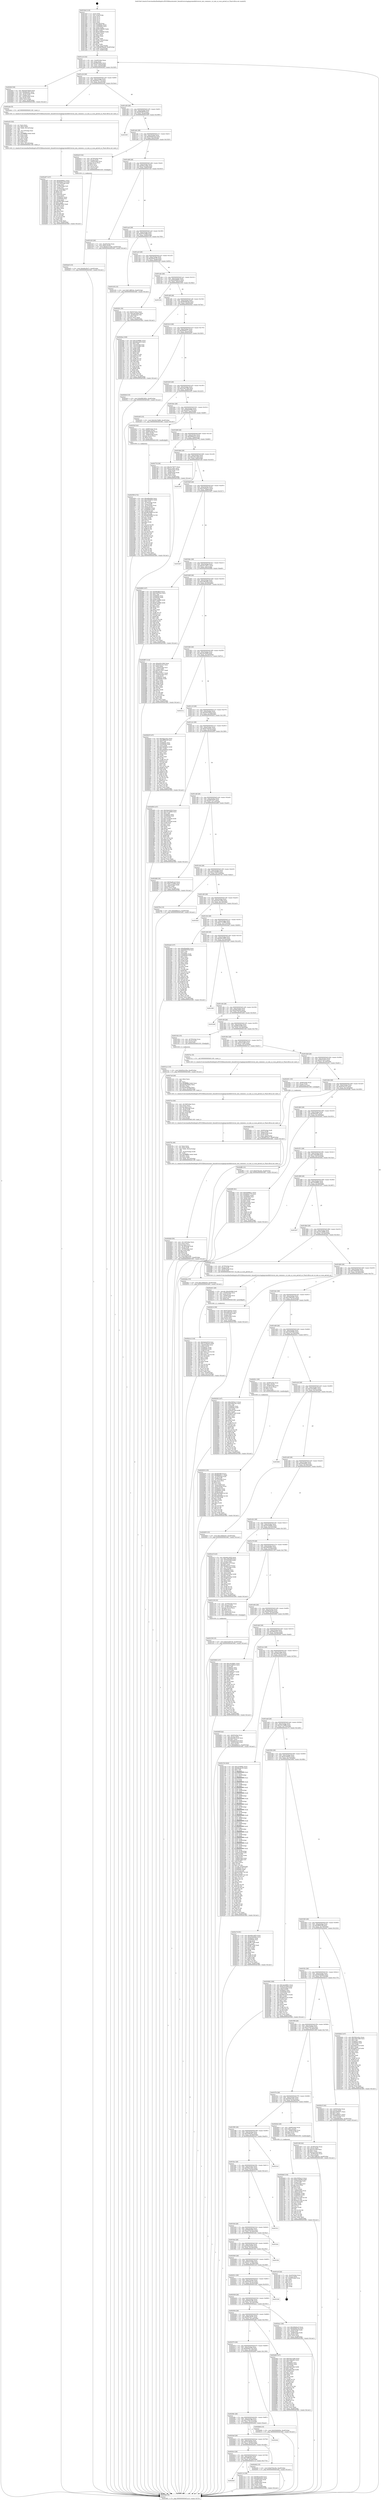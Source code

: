 digraph "0x4019a0" {
  label = "0x4019a0 (/mnt/c/Users/mathe/Desktop/tcc/POCII/binaries/extr_linuxdriversstagingcomedidriversni_mio_common.c_ni_min_ai_scan_period_ns_Final-ollvm.out::main(0))"
  labelloc = "t"
  node[shape=record]

  Entry [label="",width=0.3,height=0.3,shape=circle,fillcolor=black,style=filled]
  "0x401a14" [label="{
     0x401a14 [32]\l
     | [instrs]\l
     &nbsp;&nbsp;0x401a14 \<+6\>: mov -0xa8(%rbp),%eax\l
     &nbsp;&nbsp;0x401a1a \<+2\>: mov %eax,%ecx\l
     &nbsp;&nbsp;0x401a1c \<+6\>: sub $0x89834f42,%ecx\l
     &nbsp;&nbsp;0x401a22 \<+6\>: mov %eax,-0xbc(%rbp)\l
     &nbsp;&nbsp;0x401a28 \<+6\>: mov %ecx,-0xc0(%rbp)\l
     &nbsp;&nbsp;0x401a2e \<+6\>: je 00000000004029cf \<main+0x102f\>\l
  }"]
  "0x4029cf" [label="{
     0x4029cf [36]\l
     | [instrs]\l
     &nbsp;&nbsp;0x4029cf \<+5\>: mov $0xd36785ed,%eax\l
     &nbsp;&nbsp;0x4029d4 \<+5\>: mov $0x90dc9f1,%ecx\l
     &nbsp;&nbsp;0x4029d9 \<+4\>: mov -0x50(%rbp),%rdx\l
     &nbsp;&nbsp;0x4029dd \<+2\>: mov (%rdx),%esi\l
     &nbsp;&nbsp;0x4029df \<+4\>: mov -0x58(%rbp),%rdx\l
     &nbsp;&nbsp;0x4029e3 \<+2\>: cmp (%rdx),%esi\l
     &nbsp;&nbsp;0x4029e5 \<+3\>: cmovl %ecx,%eax\l
     &nbsp;&nbsp;0x4029e8 \<+6\>: mov %eax,-0xa8(%rbp)\l
     &nbsp;&nbsp;0x4029ee \<+5\>: jmp 0000000000403481 \<main+0x1ae1\>\l
  }"]
  "0x401a34" [label="{
     0x401a34 [28]\l
     | [instrs]\l
     &nbsp;&nbsp;0x401a34 \<+5\>: jmp 0000000000401a39 \<main+0x99\>\l
     &nbsp;&nbsp;0x401a39 \<+6\>: mov -0xbc(%rbp),%eax\l
     &nbsp;&nbsp;0x401a3f \<+5\>: sub $0x8e83c779,%eax\l
     &nbsp;&nbsp;0x401a44 \<+6\>: mov %eax,-0xc4(%rbp)\l
     &nbsp;&nbsp;0x401a4a \<+6\>: je 0000000000402a4e \<main+0x10ae\>\l
  }"]
  Exit [label="",width=0.3,height=0.3,shape=circle,fillcolor=black,style=filled,peripheries=2]
  "0x402a4e" [label="{
     0x402a4e [5]\l
     | [instrs]\l
     &nbsp;&nbsp;0x402a4e \<+5\>: call 0000000000401160 \<next_i\>\l
     | [calls]\l
     &nbsp;&nbsp;0x401160 \{1\} (/mnt/c/Users/mathe/Desktop/tcc/POCII/binaries/extr_linuxdriversstagingcomedidriversni_mio_common.c_ni_min_ai_scan_period_ns_Final-ollvm.out::next_i)\l
  }"]
  "0x401a50" [label="{
     0x401a50 [28]\l
     | [instrs]\l
     &nbsp;&nbsp;0x401a50 \<+5\>: jmp 0000000000401a55 \<main+0xb5\>\l
     &nbsp;&nbsp;0x401a55 \<+6\>: mov -0xbc(%rbp),%eax\l
     &nbsp;&nbsp;0x401a5b \<+5\>: sub $0x8f20fb7f,%eax\l
     &nbsp;&nbsp;0x401a60 \<+6\>: mov %eax,-0xc8(%rbp)\l
     &nbsp;&nbsp;0x401a66 \<+6\>: je 0000000000403305 \<main+0x1965\>\l
  }"]
  "0x4031a1" [label="{
     0x4031a1 [15]\l
     | [instrs]\l
     &nbsp;&nbsp;0x4031a1 \<+10\>: movl $0x952c239a,-0xa8(%rbp)\l
     &nbsp;&nbsp;0x4031ab \<+5\>: jmp 0000000000403481 \<main+0x1ae1\>\l
  }"]
  "0x403305" [label="{
     0x403305\l
  }", style=dashed]
  "0x401a6c" [label="{
     0x401a6c [28]\l
     | [instrs]\l
     &nbsp;&nbsp;0x401a6c \<+5\>: jmp 0000000000401a71 \<main+0xd1\>\l
     &nbsp;&nbsp;0x401a71 \<+6\>: mov -0xbc(%rbp),%eax\l
     &nbsp;&nbsp;0x401a77 \<+5\>: sub $0x9446d1ab,%eax\l
     &nbsp;&nbsp;0x401a7c \<+6\>: mov %eax,-0xcc(%rbp)\l
     &nbsp;&nbsp;0x401a82 \<+6\>: je 0000000000402ec5 \<main+0x1525\>\l
  }"]
  "0x403159" [label="{
     0x403159 [15]\l
     | [instrs]\l
     &nbsp;&nbsp;0x403159 \<+10\>: movl $0x53256720,-0xa8(%rbp)\l
     &nbsp;&nbsp;0x403163 \<+5\>: jmp 0000000000403481 \<main+0x1ae1\>\l
  }"]
  "0x402ec5" [label="{
     0x402ec5 [32]\l
     | [instrs]\l
     &nbsp;&nbsp;0x402ec5 \<+4\>: mov -0x78(%rbp),%rax\l
     &nbsp;&nbsp;0x402ec9 \<+3\>: mov (%rax),%rax\l
     &nbsp;&nbsp;0x402ecc \<+4\>: mov -0x40(%rbp),%rcx\l
     &nbsp;&nbsp;0x402ed0 \<+3\>: movslq (%rcx),%rcx\l
     &nbsp;&nbsp;0x402ed3 \<+4\>: shl $0x4,%rcx\l
     &nbsp;&nbsp;0x402ed7 \<+3\>: add %rcx,%rax\l
     &nbsp;&nbsp;0x402eda \<+3\>: mov (%rax),%rax\l
     &nbsp;&nbsp;0x402edd \<+3\>: mov %rax,%rdi\l
     &nbsp;&nbsp;0x402ee0 \<+5\>: call 0000000000401030 \<free@plt\>\l
     | [calls]\l
     &nbsp;&nbsp;0x401030 \{1\} (unknown)\l
  }"]
  "0x401a88" [label="{
     0x401a88 [28]\l
     | [instrs]\l
     &nbsp;&nbsp;0x401a88 \<+5\>: jmp 0000000000401a8d \<main+0xed\>\l
     &nbsp;&nbsp;0x401a8d \<+6\>: mov -0xbc(%rbp),%eax\l
     &nbsp;&nbsp;0x401a93 \<+5\>: sub $0x952c239a,%eax\l
     &nbsp;&nbsp;0x401a98 \<+6\>: mov %eax,-0xd0(%rbp)\l
     &nbsp;&nbsp;0x401a9e \<+6\>: je 00000000004031d3 \<main+0x1833\>\l
  }"]
  "0x4020e0" [label="{
     0x4020e0\l
  }", style=dashed]
  "0x4031d3" [label="{
     0x4031d3 [28]\l
     | [instrs]\l
     &nbsp;&nbsp;0x4031d3 \<+7\>: mov -0xa0(%rbp),%rax\l
     &nbsp;&nbsp;0x4031da \<+6\>: movl $0x0,(%rax)\l
     &nbsp;&nbsp;0x4031e0 \<+10\>: movl $0x5e7c7246,-0xa8(%rbp)\l
     &nbsp;&nbsp;0x4031ea \<+5\>: jmp 0000000000403481 \<main+0x1ae1\>\l
  }"]
  "0x401aa4" [label="{
     0x401aa4 [28]\l
     | [instrs]\l
     &nbsp;&nbsp;0x401aa4 \<+5\>: jmp 0000000000401aa9 \<main+0x109\>\l
     &nbsp;&nbsp;0x401aa9 \<+6\>: mov -0xbc(%rbp),%eax\l
     &nbsp;&nbsp;0x401aaf \<+5\>: sub $0x979194fd,%eax\l
     &nbsp;&nbsp;0x401ab4 \<+6\>: mov %eax,-0xd4(%rbp)\l
     &nbsp;&nbsp;0x401aba \<+6\>: je 0000000000403105 \<main+0x1765\>\l
  }"]
  "0x403114" [label="{
     0x403114 [36]\l
     | [instrs]\l
     &nbsp;&nbsp;0x403114 \<+5\>: mov $0xfd01b308,%eax\l
     &nbsp;&nbsp;0x403119 \<+5\>: mov $0x26850d43,%ecx\l
     &nbsp;&nbsp;0x40311e \<+4\>: mov -0x38(%rbp),%rdx\l
     &nbsp;&nbsp;0x403122 \<+2\>: mov (%rdx),%esi\l
     &nbsp;&nbsp;0x403124 \<+4\>: mov -0x80(%rbp),%rdx\l
     &nbsp;&nbsp;0x403128 \<+2\>: cmp (%rdx),%esi\l
     &nbsp;&nbsp;0x40312a \<+3\>: cmovl %ecx,%eax\l
     &nbsp;&nbsp;0x40312d \<+6\>: mov %eax,-0xa8(%rbp)\l
     &nbsp;&nbsp;0x403133 \<+5\>: jmp 0000000000403481 \<main+0x1ae1\>\l
  }"]
  "0x403105" [label="{
     0x403105 [15]\l
     | [instrs]\l
     &nbsp;&nbsp;0x403105 \<+10\>: movl $0x7aff932e,-0xa8(%rbp)\l
     &nbsp;&nbsp;0x40310f \<+5\>: jmp 0000000000403481 \<main+0x1ae1\>\l
  }"]
  "0x401ac0" [label="{
     0x401ac0 [28]\l
     | [instrs]\l
     &nbsp;&nbsp;0x401ac0 \<+5\>: jmp 0000000000401ac5 \<main+0x125\>\l
     &nbsp;&nbsp;0x401ac5 \<+6\>: mov -0xbc(%rbp),%eax\l
     &nbsp;&nbsp;0x401acb \<+5\>: sub $0x98a421f5,%eax\l
     &nbsp;&nbsp;0x401ad0 \<+6\>: mov %eax,-0xd8(%rbp)\l
     &nbsp;&nbsp;0x401ad6 \<+6\>: je 00000000004022fc \<main+0x95c\>\l
  }"]
  "0x402ee5" [label="{
     0x402ee5 [15]\l
     | [instrs]\l
     &nbsp;&nbsp;0x402ee5 \<+10\>: movl $0x69a39c7c,-0xa8(%rbp)\l
     &nbsp;&nbsp;0x402eef \<+5\>: jmp 0000000000403481 \<main+0x1ae1\>\l
  }"]
  "0x4022fc" [label="{
     0x4022fc [30]\l
     | [instrs]\l
     &nbsp;&nbsp;0x4022fc \<+5\>: mov $0x527a01c,%eax\l
     &nbsp;&nbsp;0x402301 \<+5\>: mov $0xccbc596d,%ecx\l
     &nbsp;&nbsp;0x402306 \<+3\>: mov -0x2d(%rbp),%dl\l
     &nbsp;&nbsp;0x402309 \<+3\>: test $0x1,%dl\l
     &nbsp;&nbsp;0x40230c \<+3\>: cmovne %ecx,%eax\l
     &nbsp;&nbsp;0x40230f \<+6\>: mov %eax,-0xa8(%rbp)\l
     &nbsp;&nbsp;0x402315 \<+5\>: jmp 0000000000403481 \<main+0x1ae1\>\l
  }"]
  "0x401adc" [label="{
     0x401adc [28]\l
     | [instrs]\l
     &nbsp;&nbsp;0x401adc \<+5\>: jmp 0000000000401ae1 \<main+0x141\>\l
     &nbsp;&nbsp;0x401ae1 \<+6\>: mov -0xbc(%rbp),%eax\l
     &nbsp;&nbsp;0x401ae7 \<+5\>: sub $0x9a896b1c,%eax\l
     &nbsp;&nbsp;0x401aec \<+6\>: mov %eax,-0xdc(%rbp)\l
     &nbsp;&nbsp;0x401af2 \<+6\>: je 0000000000403354 \<main+0x19b4\>\l
  }"]
  "0x4020c4" [label="{
     0x4020c4 [28]\l
     | [instrs]\l
     &nbsp;&nbsp;0x4020c4 \<+5\>: jmp 00000000004020c9 \<main+0x729\>\l
     &nbsp;&nbsp;0x4020c9 \<+6\>: mov -0xbc(%rbp),%eax\l
     &nbsp;&nbsp;0x4020cf \<+5\>: sub $0x7aff932e,%eax\l
     &nbsp;&nbsp;0x4020d4 \<+6\>: mov %eax,-0x1b4(%rbp)\l
     &nbsp;&nbsp;0x4020da \<+6\>: je 0000000000403114 \<main+0x1774\>\l
  }"]
  "0x403354" [label="{
     0x403354\l
  }", style=dashed]
  "0x401af8" [label="{
     0x401af8 [28]\l
     | [instrs]\l
     &nbsp;&nbsp;0x401af8 \<+5\>: jmp 0000000000401afd \<main+0x15d\>\l
     &nbsp;&nbsp;0x401afd \<+6\>: mov -0xbc(%rbp),%eax\l
     &nbsp;&nbsp;0x401b03 \<+5\>: sub $0x9b59bc49,%eax\l
     &nbsp;&nbsp;0x401b08 \<+6\>: mov %eax,-0xe0(%rbp)\l
     &nbsp;&nbsp;0x401b0e \<+6\>: je 00000000004020ea \<main+0x74a\>\l
  }"]
  "0x402e92" [label="{
     0x402e92 [15]\l
     | [instrs]\l
     &nbsp;&nbsp;0x402e92 \<+10\>: movl $0x6792c2fa,-0xa8(%rbp)\l
     &nbsp;&nbsp;0x402e9c \<+5\>: jmp 0000000000403481 \<main+0x1ae1\>\l
  }"]
  "0x4020ea" [label="{
     0x4020ea [106]\l
     | [instrs]\l
     &nbsp;&nbsp;0x4020ea \<+5\>: mov $0x1639f96c,%eax\l
     &nbsp;&nbsp;0x4020ef \<+5\>: mov $0x2bbca933,%ecx\l
     &nbsp;&nbsp;0x4020f4 \<+2\>: mov $0x1,%dl\l
     &nbsp;&nbsp;0x4020f6 \<+7\>: mov -0xa2(%rbp),%sil\l
     &nbsp;&nbsp;0x4020fd \<+7\>: mov -0xa1(%rbp),%dil\l
     &nbsp;&nbsp;0x402104 \<+3\>: mov %sil,%r8b\l
     &nbsp;&nbsp;0x402107 \<+4\>: xor $0xff,%r8b\l
     &nbsp;&nbsp;0x40210b \<+3\>: mov %dil,%r9b\l
     &nbsp;&nbsp;0x40210e \<+4\>: xor $0xff,%r9b\l
     &nbsp;&nbsp;0x402112 \<+3\>: xor $0x0,%dl\l
     &nbsp;&nbsp;0x402115 \<+3\>: mov %r8b,%r10b\l
     &nbsp;&nbsp;0x402118 \<+4\>: and $0x0,%r10b\l
     &nbsp;&nbsp;0x40211c \<+3\>: and %dl,%sil\l
     &nbsp;&nbsp;0x40211f \<+3\>: mov %r9b,%r11b\l
     &nbsp;&nbsp;0x402122 \<+4\>: and $0x0,%r11b\l
     &nbsp;&nbsp;0x402126 \<+3\>: and %dl,%dil\l
     &nbsp;&nbsp;0x402129 \<+3\>: or %sil,%r10b\l
     &nbsp;&nbsp;0x40212c \<+3\>: or %dil,%r11b\l
     &nbsp;&nbsp;0x40212f \<+3\>: xor %r11b,%r10b\l
     &nbsp;&nbsp;0x402132 \<+3\>: or %r9b,%r8b\l
     &nbsp;&nbsp;0x402135 \<+4\>: xor $0xff,%r8b\l
     &nbsp;&nbsp;0x402139 \<+3\>: or $0x0,%dl\l
     &nbsp;&nbsp;0x40213c \<+3\>: and %dl,%r8b\l
     &nbsp;&nbsp;0x40213f \<+3\>: or %r8b,%r10b\l
     &nbsp;&nbsp;0x402142 \<+4\>: test $0x1,%r10b\l
     &nbsp;&nbsp;0x402146 \<+3\>: cmovne %ecx,%eax\l
     &nbsp;&nbsp;0x402149 \<+6\>: mov %eax,-0xa8(%rbp)\l
     &nbsp;&nbsp;0x40214f \<+5\>: jmp 0000000000403481 \<main+0x1ae1\>\l
  }"]
  "0x401b14" [label="{
     0x401b14 [28]\l
     | [instrs]\l
     &nbsp;&nbsp;0x401b14 \<+5\>: jmp 0000000000401b19 \<main+0x179\>\l
     &nbsp;&nbsp;0x401b19 \<+6\>: mov -0xbc(%rbp),%eax\l
     &nbsp;&nbsp;0x401b1f \<+5\>: sub $0x9bdef211,%eax\l
     &nbsp;&nbsp;0x401b24 \<+6\>: mov %eax,-0xe4(%rbp)\l
     &nbsp;&nbsp;0x401b2a \<+6\>: je 00000000004029c0 \<main+0x1020\>\l
  }"]
  "0x403481" [label="{
     0x403481 [5]\l
     | [instrs]\l
     &nbsp;&nbsp;0x403481 \<+5\>: jmp 0000000000401a14 \<main+0x74\>\l
  }"]
  "0x4019a0" [label="{
     0x4019a0 [116]\l
     | [instrs]\l
     &nbsp;&nbsp;0x4019a0 \<+1\>: push %rbp\l
     &nbsp;&nbsp;0x4019a1 \<+3\>: mov %rsp,%rbp\l
     &nbsp;&nbsp;0x4019a4 \<+2\>: push %r15\l
     &nbsp;&nbsp;0x4019a6 \<+2\>: push %r14\l
     &nbsp;&nbsp;0x4019a8 \<+2\>: push %r13\l
     &nbsp;&nbsp;0x4019aa \<+2\>: push %r12\l
     &nbsp;&nbsp;0x4019ac \<+1\>: push %rbx\l
     &nbsp;&nbsp;0x4019ad \<+7\>: sub $0x1b8,%rsp\l
     &nbsp;&nbsp;0x4019b4 \<+7\>: mov 0x40605c,%eax\l
     &nbsp;&nbsp;0x4019bb \<+7\>: mov 0x406060,%ecx\l
     &nbsp;&nbsp;0x4019c2 \<+2\>: mov %eax,%edx\l
     &nbsp;&nbsp;0x4019c4 \<+6\>: add $0x6104b065,%edx\l
     &nbsp;&nbsp;0x4019ca \<+3\>: sub $0x1,%edx\l
     &nbsp;&nbsp;0x4019cd \<+6\>: sub $0x6104b065,%edx\l
     &nbsp;&nbsp;0x4019d3 \<+3\>: imul %edx,%eax\l
     &nbsp;&nbsp;0x4019d6 \<+3\>: and $0x1,%eax\l
     &nbsp;&nbsp;0x4019d9 \<+3\>: cmp $0x0,%eax\l
     &nbsp;&nbsp;0x4019dc \<+4\>: sete %r8b\l
     &nbsp;&nbsp;0x4019e0 \<+4\>: and $0x1,%r8b\l
     &nbsp;&nbsp;0x4019e4 \<+7\>: mov %r8b,-0xa2(%rbp)\l
     &nbsp;&nbsp;0x4019eb \<+3\>: cmp $0xa,%ecx\l
     &nbsp;&nbsp;0x4019ee \<+4\>: setl %r8b\l
     &nbsp;&nbsp;0x4019f2 \<+4\>: and $0x1,%r8b\l
     &nbsp;&nbsp;0x4019f6 \<+7\>: mov %r8b,-0xa1(%rbp)\l
     &nbsp;&nbsp;0x4019fd \<+10\>: movl $0x9b59bc49,-0xa8(%rbp)\l
     &nbsp;&nbsp;0x401a07 \<+6\>: mov %edi,-0xac(%rbp)\l
     &nbsp;&nbsp;0x401a0d \<+7\>: mov %rsi,-0xb8(%rbp)\l
  }"]
  "0x4020a8" [label="{
     0x4020a8 [28]\l
     | [instrs]\l
     &nbsp;&nbsp;0x4020a8 \<+5\>: jmp 00000000004020ad \<main+0x70d\>\l
     &nbsp;&nbsp;0x4020ad \<+6\>: mov -0xbc(%rbp),%eax\l
     &nbsp;&nbsp;0x4020b3 \<+5\>: sub $0x7216bae5,%eax\l
     &nbsp;&nbsp;0x4020b8 \<+6\>: mov %eax,-0x1b0(%rbp)\l
     &nbsp;&nbsp;0x4020be \<+6\>: je 0000000000402e92 \<main+0x14f2\>\l
  }"]
  "0x4029c0" [label="{
     0x4029c0 [15]\l
     | [instrs]\l
     &nbsp;&nbsp;0x4029c0 \<+10\>: movl $0x89834f42,-0xa8(%rbp)\l
     &nbsp;&nbsp;0x4029ca \<+5\>: jmp 0000000000403481 \<main+0x1ae1\>\l
  }"]
  "0x401b30" [label="{
     0x401b30 [28]\l
     | [instrs]\l
     &nbsp;&nbsp;0x401b30 \<+5\>: jmp 0000000000401b35 \<main+0x195\>\l
     &nbsp;&nbsp;0x401b35 \<+6\>: mov -0xbc(%rbp),%eax\l
     &nbsp;&nbsp;0x401b3b \<+5\>: sub $0xa36e7268,%eax\l
     &nbsp;&nbsp;0x401b40 \<+6\>: mov %eax,-0xe8(%rbp)\l
     &nbsp;&nbsp;0x401b46 \<+6\>: je 0000000000402c65 \<main+0x12c5\>\l
  }"]
  "0x402442" [label="{
     0x402442\l
  }", style=dashed]
  "0x402c65" [label="{
     0x402c65 [15]\l
     | [instrs]\l
     &nbsp;&nbsp;0x402c65 \<+10\>: movl $0x30a74d86,-0xa8(%rbp)\l
     &nbsp;&nbsp;0x402c6f \<+5\>: jmp 0000000000403481 \<main+0x1ae1\>\l
  }"]
  "0x401b4c" [label="{
     0x401b4c [28]\l
     | [instrs]\l
     &nbsp;&nbsp;0x401b4c \<+5\>: jmp 0000000000401b51 \<main+0x1b1\>\l
     &nbsp;&nbsp;0x401b51 \<+6\>: mov -0xbc(%rbp),%eax\l
     &nbsp;&nbsp;0x401b57 \<+5\>: sub $0xb687f75d,%eax\l
     &nbsp;&nbsp;0x401b5c \<+6\>: mov %eax,-0xec(%rbp)\l
     &nbsp;&nbsp;0x401b62 \<+6\>: je 000000000040252f \<main+0xb8f\>\l
  }"]
  "0x402e1e" [label="{
     0x402e1e [116]\l
     | [instrs]\l
     &nbsp;&nbsp;0x402e1e \<+5\>: mov $0x5e6a5430,%esi\l
     &nbsp;&nbsp;0x402e23 \<+5\>: mov $0x7216bae5,%edx\l
     &nbsp;&nbsp;0x402e28 \<+4\>: mov -0x40(%rbp),%rcx\l
     &nbsp;&nbsp;0x402e2c \<+6\>: movl $0x0,(%rcx)\l
     &nbsp;&nbsp;0x402e32 \<+8\>: mov 0x40605c,%r8d\l
     &nbsp;&nbsp;0x402e3a \<+8\>: mov 0x406060,%r9d\l
     &nbsp;&nbsp;0x402e42 \<+3\>: mov %r8d,%r10d\l
     &nbsp;&nbsp;0x402e45 \<+7\>: add $0x729a1116,%r10d\l
     &nbsp;&nbsp;0x402e4c \<+4\>: sub $0x1,%r10d\l
     &nbsp;&nbsp;0x402e50 \<+7\>: sub $0x729a1116,%r10d\l
     &nbsp;&nbsp;0x402e57 \<+4\>: imul %r10d,%r8d\l
     &nbsp;&nbsp;0x402e5b \<+4\>: and $0x1,%r8d\l
     &nbsp;&nbsp;0x402e5f \<+4\>: cmp $0x0,%r8d\l
     &nbsp;&nbsp;0x402e63 \<+4\>: sete %r11b\l
     &nbsp;&nbsp;0x402e67 \<+4\>: cmp $0xa,%r9d\l
     &nbsp;&nbsp;0x402e6b \<+3\>: setl %bl\l
     &nbsp;&nbsp;0x402e6e \<+3\>: mov %r11b,%r14b\l
     &nbsp;&nbsp;0x402e71 \<+3\>: and %bl,%r14b\l
     &nbsp;&nbsp;0x402e74 \<+3\>: xor %bl,%r11b\l
     &nbsp;&nbsp;0x402e77 \<+3\>: or %r11b,%r14b\l
     &nbsp;&nbsp;0x402e7a \<+4\>: test $0x1,%r14b\l
     &nbsp;&nbsp;0x402e7e \<+3\>: cmovne %edx,%esi\l
     &nbsp;&nbsp;0x402e81 \<+6\>: mov %esi,-0xa8(%rbp)\l
     &nbsp;&nbsp;0x402e87 \<+6\>: mov %eax,-0x1cc(%rbp)\l
     &nbsp;&nbsp;0x402e8d \<+5\>: jmp 0000000000403481 \<main+0x1ae1\>\l
  }"]
  "0x40252f" [label="{
     0x40252f [42]\l
     | [instrs]\l
     &nbsp;&nbsp;0x40252f \<+7\>: mov -0x88(%rbp),%rax\l
     &nbsp;&nbsp;0x402536 \<+6\>: movl $0x64,(%rax)\l
     &nbsp;&nbsp;0x40253c \<+4\>: mov -0x80(%rbp),%rax\l
     &nbsp;&nbsp;0x402540 \<+6\>: movl $0x1,(%rax)\l
     &nbsp;&nbsp;0x402546 \<+4\>: mov -0x80(%rbp),%rax\l
     &nbsp;&nbsp;0x40254a \<+3\>: movslq (%rax),%rax\l
     &nbsp;&nbsp;0x40254d \<+4\>: shl $0x4,%rax\l
     &nbsp;&nbsp;0x402551 \<+3\>: mov %rax,%rdi\l
     &nbsp;&nbsp;0x402554 \<+5\>: call 0000000000401050 \<malloc@plt\>\l
     | [calls]\l
     &nbsp;&nbsp;0x401050 \{1\} (unknown)\l
  }"]
  "0x401b68" [label="{
     0x401b68 [28]\l
     | [instrs]\l
     &nbsp;&nbsp;0x401b68 \<+5\>: jmp 0000000000401b6d \<main+0x1cd\>\l
     &nbsp;&nbsp;0x401b6d \<+6\>: mov -0xbc(%rbp),%eax\l
     &nbsp;&nbsp;0x401b73 \<+5\>: sub $0xbdfeea1a,%eax\l
     &nbsp;&nbsp;0x401b78 \<+6\>: mov %eax,-0xf0(%rbp)\l
     &nbsp;&nbsp;0x401b7e \<+6\>: je 000000000040277d \<main+0xddd\>\l
  }"]
  "0x402e01" [label="{
     0x402e01 [29]\l
     | [instrs]\l
     &nbsp;&nbsp;0x402e01 \<+10\>: movabs $0x4040b6,%rdi\l
     &nbsp;&nbsp;0x402e0b \<+4\>: mov -0x48(%rbp),%rcx\l
     &nbsp;&nbsp;0x402e0f \<+2\>: mov %eax,(%rcx)\l
     &nbsp;&nbsp;0x402e11 \<+4\>: mov -0x48(%rbp),%rcx\l
     &nbsp;&nbsp;0x402e15 \<+2\>: mov (%rcx),%esi\l
     &nbsp;&nbsp;0x402e17 \<+2\>: mov $0x0,%al\l
     &nbsp;&nbsp;0x402e19 \<+5\>: call 0000000000401040 \<printf@plt\>\l
     | [calls]\l
     &nbsp;&nbsp;0x401040 \{1\} (unknown)\l
  }"]
  "0x40277d" [label="{
     0x40277d [36]\l
     | [instrs]\l
     &nbsp;&nbsp;0x40277d \<+5\>: mov $0xc9179077,%eax\l
     &nbsp;&nbsp;0x402782 \<+5\>: mov $0x3c7a28c,%ecx\l
     &nbsp;&nbsp;0x402787 \<+4\>: mov -0x60(%rbp),%rdx\l
     &nbsp;&nbsp;0x40278b \<+2\>: mov (%rdx),%esi\l
     &nbsp;&nbsp;0x40278d \<+4\>: mov -0x68(%rbp),%rdx\l
     &nbsp;&nbsp;0x402791 \<+2\>: cmp (%rdx),%esi\l
     &nbsp;&nbsp;0x402793 \<+3\>: cmovl %ecx,%eax\l
     &nbsp;&nbsp;0x402796 \<+6\>: mov %eax,-0xa8(%rbp)\l
     &nbsp;&nbsp;0x40279c \<+5\>: jmp 0000000000403481 \<main+0x1ae1\>\l
  }"]
  "0x401b84" [label="{
     0x401b84 [28]\l
     | [instrs]\l
     &nbsp;&nbsp;0x401b84 \<+5\>: jmp 0000000000401b89 \<main+0x1e9\>\l
     &nbsp;&nbsp;0x401b89 \<+6\>: mov -0xbc(%rbp),%eax\l
     &nbsp;&nbsp;0x401b8f \<+5\>: sub $0xc2f21326,%eax\l
     &nbsp;&nbsp;0x401b94 \<+6\>: mov %eax,-0xf4(%rbp)\l
     &nbsp;&nbsp;0x401b9a \<+6\>: je 00000000004031bf \<main+0x181f\>\l
  }"]
  "0x40208c" [label="{
     0x40208c [28]\l
     | [instrs]\l
     &nbsp;&nbsp;0x40208c \<+5\>: jmp 0000000000402091 \<main+0x6f1\>\l
     &nbsp;&nbsp;0x402091 \<+6\>: mov -0xbc(%rbp),%eax\l
     &nbsp;&nbsp;0x402097 \<+5\>: sub $0x705bc1f8,%eax\l
     &nbsp;&nbsp;0x40209c \<+6\>: mov %eax,-0x1ac(%rbp)\l
     &nbsp;&nbsp;0x4020a2 \<+6\>: je 0000000000402442 \<main+0xaa2\>\l
  }"]
  "0x4031bf" [label="{
     0x4031bf\l
  }", style=dashed]
  "0x401ba0" [label="{
     0x401ba0 [28]\l
     | [instrs]\l
     &nbsp;&nbsp;0x401ba0 \<+5\>: jmp 0000000000401ba5 \<main+0x205\>\l
     &nbsp;&nbsp;0x401ba5 \<+6\>: mov -0xbc(%rbp),%eax\l
     &nbsp;&nbsp;0x401bab \<+5\>: sub $0xc583ba13,%eax\l
     &nbsp;&nbsp;0x401bb0 \<+6\>: mov %eax,-0xf8(%rbp)\l
     &nbsp;&nbsp;0x401bb6 \<+6\>: je 00000000004032b7 \<main+0x1917\>\l
  }"]
  "0x402b06" [label="{
     0x402b06 [15]\l
     | [instrs]\l
     &nbsp;&nbsp;0x402b06 \<+10\>: movl $0x5049400e,-0xa8(%rbp)\l
     &nbsp;&nbsp;0x402b10 \<+5\>: jmp 0000000000403481 \<main+0x1ae1\>\l
  }"]
  "0x4032b7" [label="{
     0x4032b7\l
  }", style=dashed]
  "0x401bbc" [label="{
     0x401bbc [28]\l
     | [instrs]\l
     &nbsp;&nbsp;0x401bbc \<+5\>: jmp 0000000000401bc1 \<main+0x221\>\l
     &nbsp;&nbsp;0x401bc1 \<+6\>: mov -0xbc(%rbp),%eax\l
     &nbsp;&nbsp;0x401bc7 \<+5\>: sub $0xc9179077,%eax\l
     &nbsp;&nbsp;0x401bcc \<+6\>: mov %eax,-0xfc(%rbp)\l
     &nbsp;&nbsp;0x401bd2 \<+6\>: je 0000000000402889 \<main+0xee9\>\l
  }"]
  "0x402070" [label="{
     0x402070 [28]\l
     | [instrs]\l
     &nbsp;&nbsp;0x402070 \<+5\>: jmp 0000000000402075 \<main+0x6d5\>\l
     &nbsp;&nbsp;0x402075 \<+6\>: mov -0xbc(%rbp),%eax\l
     &nbsp;&nbsp;0x40207b \<+5\>: sub $0x6b48a739,%eax\l
     &nbsp;&nbsp;0x402080 \<+6\>: mov %eax,-0x1a8(%rbp)\l
     &nbsp;&nbsp;0x402086 \<+6\>: je 0000000000402b06 \<main+0x1166\>\l
  }"]
  "0x402889" [label="{
     0x402889 [147]\l
     | [instrs]\l
     &nbsp;&nbsp;0x402889 \<+5\>: mov $0x8f20fb7f,%eax\l
     &nbsp;&nbsp;0x40288e \<+5\>: mov $0x1b2f7003,%ecx\l
     &nbsp;&nbsp;0x402893 \<+2\>: mov $0x1,%dl\l
     &nbsp;&nbsp;0x402895 \<+7\>: mov 0x40605c,%esi\l
     &nbsp;&nbsp;0x40289c \<+7\>: mov 0x406060,%edi\l
     &nbsp;&nbsp;0x4028a3 \<+3\>: mov %esi,%r8d\l
     &nbsp;&nbsp;0x4028a6 \<+7\>: add $0x87aad8fb,%r8d\l
     &nbsp;&nbsp;0x4028ad \<+4\>: sub $0x1,%r8d\l
     &nbsp;&nbsp;0x4028b1 \<+7\>: sub $0x87aad8fb,%r8d\l
     &nbsp;&nbsp;0x4028b8 \<+4\>: imul %r8d,%esi\l
     &nbsp;&nbsp;0x4028bc \<+3\>: and $0x1,%esi\l
     &nbsp;&nbsp;0x4028bf \<+3\>: cmp $0x0,%esi\l
     &nbsp;&nbsp;0x4028c2 \<+4\>: sete %r9b\l
     &nbsp;&nbsp;0x4028c6 \<+3\>: cmp $0xa,%edi\l
     &nbsp;&nbsp;0x4028c9 \<+4\>: setl %r10b\l
     &nbsp;&nbsp;0x4028cd \<+3\>: mov %r9b,%r11b\l
     &nbsp;&nbsp;0x4028d0 \<+4\>: xor $0xff,%r11b\l
     &nbsp;&nbsp;0x4028d4 \<+3\>: mov %r10b,%bl\l
     &nbsp;&nbsp;0x4028d7 \<+3\>: xor $0xff,%bl\l
     &nbsp;&nbsp;0x4028da \<+3\>: xor $0x1,%dl\l
     &nbsp;&nbsp;0x4028dd \<+3\>: mov %r11b,%r14b\l
     &nbsp;&nbsp;0x4028e0 \<+4\>: and $0xff,%r14b\l
     &nbsp;&nbsp;0x4028e4 \<+3\>: and %dl,%r9b\l
     &nbsp;&nbsp;0x4028e7 \<+3\>: mov %bl,%r15b\l
     &nbsp;&nbsp;0x4028ea \<+4\>: and $0xff,%r15b\l
     &nbsp;&nbsp;0x4028ee \<+3\>: and %dl,%r10b\l
     &nbsp;&nbsp;0x4028f1 \<+3\>: or %r9b,%r14b\l
     &nbsp;&nbsp;0x4028f4 \<+3\>: or %r10b,%r15b\l
     &nbsp;&nbsp;0x4028f7 \<+3\>: xor %r15b,%r14b\l
     &nbsp;&nbsp;0x4028fa \<+3\>: or %bl,%r11b\l
     &nbsp;&nbsp;0x4028fd \<+4\>: xor $0xff,%r11b\l
     &nbsp;&nbsp;0x402901 \<+3\>: or $0x1,%dl\l
     &nbsp;&nbsp;0x402904 \<+3\>: and %dl,%r11b\l
     &nbsp;&nbsp;0x402907 \<+3\>: or %r11b,%r14b\l
     &nbsp;&nbsp;0x40290a \<+4\>: test $0x1,%r14b\l
     &nbsp;&nbsp;0x40290e \<+3\>: cmovne %ecx,%eax\l
     &nbsp;&nbsp;0x402911 \<+6\>: mov %eax,-0xa8(%rbp)\l
     &nbsp;&nbsp;0x402917 \<+5\>: jmp 0000000000403481 \<main+0x1ae1\>\l
  }"]
  "0x401bd8" [label="{
     0x401bd8 [28]\l
     | [instrs]\l
     &nbsp;&nbsp;0x401bd8 \<+5\>: jmp 0000000000401bdd \<main+0x23d\>\l
     &nbsp;&nbsp;0x401bdd \<+6\>: mov -0xbc(%rbp),%eax\l
     &nbsp;&nbsp;0x401be3 \<+5\>: sub $0xca9bcdb3,%eax\l
     &nbsp;&nbsp;0x401be8 \<+6\>: mov %eax,-0x100(%rbp)\l
     &nbsp;&nbsp;0x401bee \<+6\>: je 0000000000402f87 \<main+0x15e7\>\l
  }"]
  "0x402ef4" [label="{
     0x402ef4 [147]\l
     | [instrs]\l
     &nbsp;&nbsp;0x402ef4 \<+5\>: mov $0xe2912360,%eax\l
     &nbsp;&nbsp;0x402ef9 \<+5\>: mov $0xca9bcdb3,%ecx\l
     &nbsp;&nbsp;0x402efe \<+2\>: mov $0x1,%dl\l
     &nbsp;&nbsp;0x402f00 \<+7\>: mov 0x40605c,%esi\l
     &nbsp;&nbsp;0x402f07 \<+7\>: mov 0x406060,%edi\l
     &nbsp;&nbsp;0x402f0e \<+3\>: mov %esi,%r8d\l
     &nbsp;&nbsp;0x402f11 \<+7\>: add $0xc0de726e,%r8d\l
     &nbsp;&nbsp;0x402f18 \<+4\>: sub $0x1,%r8d\l
     &nbsp;&nbsp;0x402f1c \<+7\>: sub $0xc0de726e,%r8d\l
     &nbsp;&nbsp;0x402f23 \<+4\>: imul %r8d,%esi\l
     &nbsp;&nbsp;0x402f27 \<+3\>: and $0x1,%esi\l
     &nbsp;&nbsp;0x402f2a \<+3\>: cmp $0x0,%esi\l
     &nbsp;&nbsp;0x402f2d \<+4\>: sete %r9b\l
     &nbsp;&nbsp;0x402f31 \<+3\>: cmp $0xa,%edi\l
     &nbsp;&nbsp;0x402f34 \<+4\>: setl %r10b\l
     &nbsp;&nbsp;0x402f38 \<+3\>: mov %r9b,%r11b\l
     &nbsp;&nbsp;0x402f3b \<+4\>: xor $0xff,%r11b\l
     &nbsp;&nbsp;0x402f3f \<+3\>: mov %r10b,%bl\l
     &nbsp;&nbsp;0x402f42 \<+3\>: xor $0xff,%bl\l
     &nbsp;&nbsp;0x402f45 \<+3\>: xor $0x1,%dl\l
     &nbsp;&nbsp;0x402f48 \<+3\>: mov %r11b,%r14b\l
     &nbsp;&nbsp;0x402f4b \<+4\>: and $0xff,%r14b\l
     &nbsp;&nbsp;0x402f4f \<+3\>: and %dl,%r9b\l
     &nbsp;&nbsp;0x402f52 \<+3\>: mov %bl,%r15b\l
     &nbsp;&nbsp;0x402f55 \<+4\>: and $0xff,%r15b\l
     &nbsp;&nbsp;0x402f59 \<+3\>: and %dl,%r10b\l
     &nbsp;&nbsp;0x402f5c \<+3\>: or %r9b,%r14b\l
     &nbsp;&nbsp;0x402f5f \<+3\>: or %r10b,%r15b\l
     &nbsp;&nbsp;0x402f62 \<+3\>: xor %r15b,%r14b\l
     &nbsp;&nbsp;0x402f65 \<+3\>: or %bl,%r11b\l
     &nbsp;&nbsp;0x402f68 \<+4\>: xor $0xff,%r11b\l
     &nbsp;&nbsp;0x402f6c \<+3\>: or $0x1,%dl\l
     &nbsp;&nbsp;0x402f6f \<+3\>: and %dl,%r11b\l
     &nbsp;&nbsp;0x402f72 \<+3\>: or %r11b,%r14b\l
     &nbsp;&nbsp;0x402f75 \<+4\>: test $0x1,%r14b\l
     &nbsp;&nbsp;0x402f79 \<+3\>: cmovne %ecx,%eax\l
     &nbsp;&nbsp;0x402f7c \<+6\>: mov %eax,-0xa8(%rbp)\l
     &nbsp;&nbsp;0x402f82 \<+5\>: jmp 0000000000403481 \<main+0x1ae1\>\l
  }"]
  "0x402f87" [label="{
     0x402f87 [114]\l
     | [instrs]\l
     &nbsp;&nbsp;0x402f87 \<+5\>: mov $0xe2912360,%eax\l
     &nbsp;&nbsp;0x402f8c \<+5\>: mov $0x634215c,%ecx\l
     &nbsp;&nbsp;0x402f91 \<+2\>: xor %edx,%edx\l
     &nbsp;&nbsp;0x402f93 \<+4\>: mov -0x40(%rbp),%rsi\l
     &nbsp;&nbsp;0x402f97 \<+2\>: mov (%rsi),%edi\l
     &nbsp;&nbsp;0x402f99 \<+6\>: sub $0xf23100c7,%edi\l
     &nbsp;&nbsp;0x402f9f \<+3\>: add $0x1,%edi\l
     &nbsp;&nbsp;0x402fa2 \<+6\>: add $0xf23100c7,%edi\l
     &nbsp;&nbsp;0x402fa8 \<+4\>: mov -0x40(%rbp),%rsi\l
     &nbsp;&nbsp;0x402fac \<+2\>: mov %edi,(%rsi)\l
     &nbsp;&nbsp;0x402fae \<+7\>: mov 0x40605c,%edi\l
     &nbsp;&nbsp;0x402fb5 \<+8\>: mov 0x406060,%r8d\l
     &nbsp;&nbsp;0x402fbd \<+3\>: sub $0x1,%edx\l
     &nbsp;&nbsp;0x402fc0 \<+3\>: mov %edi,%r9d\l
     &nbsp;&nbsp;0x402fc3 \<+3\>: add %edx,%r9d\l
     &nbsp;&nbsp;0x402fc6 \<+4\>: imul %r9d,%edi\l
     &nbsp;&nbsp;0x402fca \<+3\>: and $0x1,%edi\l
     &nbsp;&nbsp;0x402fcd \<+3\>: cmp $0x0,%edi\l
     &nbsp;&nbsp;0x402fd0 \<+4\>: sete %r10b\l
     &nbsp;&nbsp;0x402fd4 \<+4\>: cmp $0xa,%r8d\l
     &nbsp;&nbsp;0x402fd8 \<+4\>: setl %r11b\l
     &nbsp;&nbsp;0x402fdc \<+3\>: mov %r10b,%bl\l
     &nbsp;&nbsp;0x402fdf \<+3\>: and %r11b,%bl\l
     &nbsp;&nbsp;0x402fe2 \<+3\>: xor %r11b,%r10b\l
     &nbsp;&nbsp;0x402fe5 \<+3\>: or %r10b,%bl\l
     &nbsp;&nbsp;0x402fe8 \<+3\>: test $0x1,%bl\l
     &nbsp;&nbsp;0x402feb \<+3\>: cmovne %ecx,%eax\l
     &nbsp;&nbsp;0x402fee \<+6\>: mov %eax,-0xa8(%rbp)\l
     &nbsp;&nbsp;0x402ff4 \<+5\>: jmp 0000000000403481 \<main+0x1ae1\>\l
  }"]
  "0x401bf4" [label="{
     0x401bf4 [28]\l
     | [instrs]\l
     &nbsp;&nbsp;0x401bf4 \<+5\>: jmp 0000000000401bf9 \<main+0x259\>\l
     &nbsp;&nbsp;0x401bf9 \<+6\>: mov -0xbc(%rbp),%eax\l
     &nbsp;&nbsp;0x401bff \<+5\>: sub $0xccbc596d,%eax\l
     &nbsp;&nbsp;0x401c04 \<+6\>: mov %eax,-0x104(%rbp)\l
     &nbsp;&nbsp;0x401c0a \<+6\>: je 000000000040231a \<main+0x97a\>\l
  }"]
  "0x402054" [label="{
     0x402054 [28]\l
     | [instrs]\l
     &nbsp;&nbsp;0x402054 \<+5\>: jmp 0000000000402059 \<main+0x6b9\>\l
     &nbsp;&nbsp;0x402059 \<+6\>: mov -0xbc(%rbp),%eax\l
     &nbsp;&nbsp;0x40205f \<+5\>: sub $0x69a39c7c,%eax\l
     &nbsp;&nbsp;0x402064 \<+6\>: mov %eax,-0x1a4(%rbp)\l
     &nbsp;&nbsp;0x40206a \<+6\>: je 0000000000402ef4 \<main+0x1554\>\l
  }"]
  "0x40231a" [label="{
     0x40231a\l
  }", style=dashed]
  "0x401c10" [label="{
     0x401c10 [28]\l
     | [instrs]\l
     &nbsp;&nbsp;0x401c10 \<+5\>: jmp 0000000000401c15 \<main+0x275\>\l
     &nbsp;&nbsp;0x401c15 \<+6\>: mov -0xbc(%rbp),%eax\l
     &nbsp;&nbsp;0x401c1b \<+5\>: sub $0xd36785ed,%eax\l
     &nbsp;&nbsp;0x401c20 \<+6\>: mov %eax,-0x108(%rbp)\l
     &nbsp;&nbsp;0x401c26 \<+6\>: je 0000000000402b3f \<main+0x119f\>\l
  }"]
  "0x402ea1" [label="{
     0x402ea1 [36]\l
     | [instrs]\l
     &nbsp;&nbsp;0x402ea1 \<+5\>: mov $0x28de6ac0,%eax\l
     &nbsp;&nbsp;0x402ea6 \<+5\>: mov $0x9446d1ab,%ecx\l
     &nbsp;&nbsp;0x402eab \<+4\>: mov -0x40(%rbp),%rdx\l
     &nbsp;&nbsp;0x402eaf \<+2\>: mov (%rdx),%esi\l
     &nbsp;&nbsp;0x402eb1 \<+4\>: mov -0x80(%rbp),%rdx\l
     &nbsp;&nbsp;0x402eb5 \<+2\>: cmp (%rdx),%esi\l
     &nbsp;&nbsp;0x402eb7 \<+3\>: cmovl %ecx,%eax\l
     &nbsp;&nbsp;0x402eba \<+6\>: mov %eax,-0xa8(%rbp)\l
     &nbsp;&nbsp;0x402ec0 \<+5\>: jmp 0000000000403481 \<main+0x1ae1\>\l
  }"]
  "0x402b3f" [label="{
     0x402b3f [147]\l
     | [instrs]\l
     &nbsp;&nbsp;0x402b3f \<+5\>: mov $0x5d2a1bcc,%eax\l
     &nbsp;&nbsp;0x402b44 \<+5\>: mov $0x4ff5918f,%ecx\l
     &nbsp;&nbsp;0x402b49 \<+2\>: mov $0x1,%dl\l
     &nbsp;&nbsp;0x402b4b \<+7\>: mov 0x40605c,%esi\l
     &nbsp;&nbsp;0x402b52 \<+7\>: mov 0x406060,%edi\l
     &nbsp;&nbsp;0x402b59 \<+3\>: mov %esi,%r8d\l
     &nbsp;&nbsp;0x402b5c \<+7\>: add $0xc484d0ce,%r8d\l
     &nbsp;&nbsp;0x402b63 \<+4\>: sub $0x1,%r8d\l
     &nbsp;&nbsp;0x402b67 \<+7\>: sub $0xc484d0ce,%r8d\l
     &nbsp;&nbsp;0x402b6e \<+4\>: imul %r8d,%esi\l
     &nbsp;&nbsp;0x402b72 \<+3\>: and $0x1,%esi\l
     &nbsp;&nbsp;0x402b75 \<+3\>: cmp $0x0,%esi\l
     &nbsp;&nbsp;0x402b78 \<+4\>: sete %r9b\l
     &nbsp;&nbsp;0x402b7c \<+3\>: cmp $0xa,%edi\l
     &nbsp;&nbsp;0x402b7f \<+4\>: setl %r10b\l
     &nbsp;&nbsp;0x402b83 \<+3\>: mov %r9b,%r11b\l
     &nbsp;&nbsp;0x402b86 \<+4\>: xor $0xff,%r11b\l
     &nbsp;&nbsp;0x402b8a \<+3\>: mov %r10b,%bl\l
     &nbsp;&nbsp;0x402b8d \<+3\>: xor $0xff,%bl\l
     &nbsp;&nbsp;0x402b90 \<+3\>: xor $0x1,%dl\l
     &nbsp;&nbsp;0x402b93 \<+3\>: mov %r11b,%r14b\l
     &nbsp;&nbsp;0x402b96 \<+4\>: and $0xff,%r14b\l
     &nbsp;&nbsp;0x402b9a \<+3\>: and %dl,%r9b\l
     &nbsp;&nbsp;0x402b9d \<+3\>: mov %bl,%r15b\l
     &nbsp;&nbsp;0x402ba0 \<+4\>: and $0xff,%r15b\l
     &nbsp;&nbsp;0x402ba4 \<+3\>: and %dl,%r10b\l
     &nbsp;&nbsp;0x402ba7 \<+3\>: or %r9b,%r14b\l
     &nbsp;&nbsp;0x402baa \<+3\>: or %r10b,%r15b\l
     &nbsp;&nbsp;0x402bad \<+3\>: xor %r15b,%r14b\l
     &nbsp;&nbsp;0x402bb0 \<+3\>: or %bl,%r11b\l
     &nbsp;&nbsp;0x402bb3 \<+4\>: xor $0xff,%r11b\l
     &nbsp;&nbsp;0x402bb7 \<+3\>: or $0x1,%dl\l
     &nbsp;&nbsp;0x402bba \<+3\>: and %dl,%r11b\l
     &nbsp;&nbsp;0x402bbd \<+3\>: or %r11b,%r14b\l
     &nbsp;&nbsp;0x402bc0 \<+4\>: test $0x1,%r14b\l
     &nbsp;&nbsp;0x402bc4 \<+3\>: cmovne %ecx,%eax\l
     &nbsp;&nbsp;0x402bc7 \<+6\>: mov %eax,-0xa8(%rbp)\l
     &nbsp;&nbsp;0x402bcd \<+5\>: jmp 0000000000403481 \<main+0x1ae1\>\l
  }"]
  "0x401c2c" [label="{
     0x401c2c [28]\l
     | [instrs]\l
     &nbsp;&nbsp;0x401c2c \<+5\>: jmp 0000000000401c31 \<main+0x291\>\l
     &nbsp;&nbsp;0x401c31 \<+6\>: mov -0xbc(%rbp),%eax\l
     &nbsp;&nbsp;0x401c37 \<+5\>: sub $0xd74445ac,%eax\l
     &nbsp;&nbsp;0x401c3c \<+6\>: mov %eax,-0x10c(%rbp)\l
     &nbsp;&nbsp;0x401c42 \<+6\>: je 0000000000402d59 \<main+0x13b9\>\l
  }"]
  "0x402038" [label="{
     0x402038 [28]\l
     | [instrs]\l
     &nbsp;&nbsp;0x402038 \<+5\>: jmp 000000000040203d \<main+0x69d\>\l
     &nbsp;&nbsp;0x40203d \<+6\>: mov -0xbc(%rbp),%eax\l
     &nbsp;&nbsp;0x402043 \<+5\>: sub $0x6792c2fa,%eax\l
     &nbsp;&nbsp;0x402048 \<+6\>: mov %eax,-0x1a0(%rbp)\l
     &nbsp;&nbsp;0x40204e \<+6\>: je 0000000000402ea1 \<main+0x1501\>\l
  }"]
  "0x402d59" [label="{
     0x402d59 [147]\l
     | [instrs]\l
     &nbsp;&nbsp;0x402d59 \<+5\>: mov $0x5e6a5430,%eax\l
     &nbsp;&nbsp;0x402d5e \<+5\>: mov $0x181c6868,%ecx\l
     &nbsp;&nbsp;0x402d63 \<+2\>: mov $0x1,%dl\l
     &nbsp;&nbsp;0x402d65 \<+7\>: mov 0x40605c,%esi\l
     &nbsp;&nbsp;0x402d6c \<+7\>: mov 0x406060,%edi\l
     &nbsp;&nbsp;0x402d73 \<+3\>: mov %esi,%r8d\l
     &nbsp;&nbsp;0x402d76 \<+7\>: sub $0x125c62eb,%r8d\l
     &nbsp;&nbsp;0x402d7d \<+4\>: sub $0x1,%r8d\l
     &nbsp;&nbsp;0x402d81 \<+7\>: add $0x125c62eb,%r8d\l
     &nbsp;&nbsp;0x402d88 \<+4\>: imul %r8d,%esi\l
     &nbsp;&nbsp;0x402d8c \<+3\>: and $0x1,%esi\l
     &nbsp;&nbsp;0x402d8f \<+3\>: cmp $0x0,%esi\l
     &nbsp;&nbsp;0x402d92 \<+4\>: sete %r9b\l
     &nbsp;&nbsp;0x402d96 \<+3\>: cmp $0xa,%edi\l
     &nbsp;&nbsp;0x402d99 \<+4\>: setl %r10b\l
     &nbsp;&nbsp;0x402d9d \<+3\>: mov %r9b,%r11b\l
     &nbsp;&nbsp;0x402da0 \<+4\>: xor $0xff,%r11b\l
     &nbsp;&nbsp;0x402da4 \<+3\>: mov %r10b,%bl\l
     &nbsp;&nbsp;0x402da7 \<+3\>: xor $0xff,%bl\l
     &nbsp;&nbsp;0x402daa \<+3\>: xor $0x0,%dl\l
     &nbsp;&nbsp;0x402dad \<+3\>: mov %r11b,%r14b\l
     &nbsp;&nbsp;0x402db0 \<+4\>: and $0x0,%r14b\l
     &nbsp;&nbsp;0x402db4 \<+3\>: and %dl,%r9b\l
     &nbsp;&nbsp;0x402db7 \<+3\>: mov %bl,%r15b\l
     &nbsp;&nbsp;0x402dba \<+4\>: and $0x0,%r15b\l
     &nbsp;&nbsp;0x402dbe \<+3\>: and %dl,%r10b\l
     &nbsp;&nbsp;0x402dc1 \<+3\>: or %r9b,%r14b\l
     &nbsp;&nbsp;0x402dc4 \<+3\>: or %r10b,%r15b\l
     &nbsp;&nbsp;0x402dc7 \<+3\>: xor %r15b,%r14b\l
     &nbsp;&nbsp;0x402dca \<+3\>: or %bl,%r11b\l
     &nbsp;&nbsp;0x402dcd \<+4\>: xor $0xff,%r11b\l
     &nbsp;&nbsp;0x402dd1 \<+3\>: or $0x0,%dl\l
     &nbsp;&nbsp;0x402dd4 \<+3\>: and %dl,%r11b\l
     &nbsp;&nbsp;0x402dd7 \<+3\>: or %r11b,%r14b\l
     &nbsp;&nbsp;0x402dda \<+4\>: test $0x1,%r14b\l
     &nbsp;&nbsp;0x402dde \<+3\>: cmovne %ecx,%eax\l
     &nbsp;&nbsp;0x402de1 \<+6\>: mov %eax,-0xa8(%rbp)\l
     &nbsp;&nbsp;0x402de7 \<+5\>: jmp 0000000000403481 \<main+0x1ae1\>\l
  }"]
  "0x401c48" [label="{
     0x401c48 [28]\l
     | [instrs]\l
     &nbsp;&nbsp;0x401c48 \<+5\>: jmp 0000000000401c4d \<main+0x2ad\>\l
     &nbsp;&nbsp;0x401c4d \<+6\>: mov -0xbc(%rbp),%eax\l
     &nbsp;&nbsp;0x401c53 \<+5\>: sub $0xdf07fc47,%eax\l
     &nbsp;&nbsp;0x401c58 \<+6\>: mov %eax,-0x110(%rbp)\l
     &nbsp;&nbsp;0x401c5e \<+6\>: je 0000000000402488 \<main+0xae8\>\l
  }"]
  "0x4031b0" [label="{
     0x4031b0\l
  }", style=dashed]
  "0x402488" [label="{
     0x402488 [30]\l
     | [instrs]\l
     &nbsp;&nbsp;0x402488 \<+5\>: mov $0x5ea8c1e3,%eax\l
     &nbsp;&nbsp;0x40248d \<+5\>: mov $0xe7310fbb,%ecx\l
     &nbsp;&nbsp;0x402492 \<+3\>: mov -0x2c(%rbp),%edx\l
     &nbsp;&nbsp;0x402495 \<+3\>: cmp $0x0,%edx\l
     &nbsp;&nbsp;0x402498 \<+3\>: cmove %ecx,%eax\l
     &nbsp;&nbsp;0x40249b \<+6\>: mov %eax,-0xa8(%rbp)\l
     &nbsp;&nbsp;0x4024a1 \<+5\>: jmp 0000000000403481 \<main+0x1ae1\>\l
  }"]
  "0x401c64" [label="{
     0x401c64 [28]\l
     | [instrs]\l
     &nbsp;&nbsp;0x401c64 \<+5\>: jmp 0000000000401c69 \<main+0x2c9\>\l
     &nbsp;&nbsp;0x401c69 \<+6\>: mov -0xbc(%rbp),%eax\l
     &nbsp;&nbsp;0x401c6f \<+5\>: sub $0xe144fa9b,%eax\l
     &nbsp;&nbsp;0x401c74 \<+6\>: mov %eax,-0x114(%rbp)\l
     &nbsp;&nbsp;0x401c7a \<+6\>: je 000000000040276e \<main+0xdce\>\l
  }"]
  "0x40201c" [label="{
     0x40201c [28]\l
     | [instrs]\l
     &nbsp;&nbsp;0x40201c \<+5\>: jmp 0000000000402021 \<main+0x681\>\l
     &nbsp;&nbsp;0x402021 \<+6\>: mov -0xbc(%rbp),%eax\l
     &nbsp;&nbsp;0x402027 \<+5\>: sub $0x5ea8c1e3,%eax\l
     &nbsp;&nbsp;0x40202c \<+6\>: mov %eax,-0x19c(%rbp)\l
     &nbsp;&nbsp;0x402032 \<+6\>: je 00000000004031b0 \<main+0x1810\>\l
  }"]
  "0x40276e" [label="{
     0x40276e [15]\l
     | [instrs]\l
     &nbsp;&nbsp;0x40276e \<+10\>: movl $0xbdfeea1a,-0xa8(%rbp)\l
     &nbsp;&nbsp;0x402778 \<+5\>: jmp 0000000000403481 \<main+0x1ae1\>\l
  }"]
  "0x401c80" [label="{
     0x401c80 [28]\l
     | [instrs]\l
     &nbsp;&nbsp;0x401c80 \<+5\>: jmp 0000000000401c85 \<main+0x2e5\>\l
     &nbsp;&nbsp;0x401c85 \<+6\>: mov -0xbc(%rbp),%eax\l
     &nbsp;&nbsp;0x401c8b \<+5\>: sub $0xe2912360,%eax\l
     &nbsp;&nbsp;0x401c90 \<+6\>: mov %eax,-0x118(%rbp)\l
     &nbsp;&nbsp;0x401c96 \<+6\>: je 0000000000403443 \<main+0x1aa3\>\l
  }"]
  "0x4031ef" [label="{
     0x4031ef [24]\l
     | [instrs]\l
     &nbsp;&nbsp;0x4031ef \<+7\>: mov -0xa0(%rbp),%rax\l
     &nbsp;&nbsp;0x4031f6 \<+2\>: mov (%rax),%eax\l
     &nbsp;&nbsp;0x4031f8 \<+4\>: lea -0x28(%rbp),%rsp\l
     &nbsp;&nbsp;0x4031fc \<+1\>: pop %rbx\l
     &nbsp;&nbsp;0x4031fd \<+2\>: pop %r12\l
     &nbsp;&nbsp;0x4031ff \<+2\>: pop %r13\l
     &nbsp;&nbsp;0x403201 \<+2\>: pop %r14\l
     &nbsp;&nbsp;0x403203 \<+2\>: pop %r15\l
     &nbsp;&nbsp;0x403205 \<+1\>: pop %rbp\l
     &nbsp;&nbsp;0x403206 \<+1\>: ret\l
  }"]
  "0x403443" [label="{
     0x403443\l
  }", style=dashed]
  "0x401c9c" [label="{
     0x401c9c [28]\l
     | [instrs]\l
     &nbsp;&nbsp;0x401c9c \<+5\>: jmp 0000000000401ca1 \<main+0x301\>\l
     &nbsp;&nbsp;0x401ca1 \<+6\>: mov -0xbc(%rbp),%eax\l
     &nbsp;&nbsp;0x401ca7 \<+5\>: sub $0xe7310fbb,%eax\l
     &nbsp;&nbsp;0x401cac \<+6\>: mov %eax,-0x11c(%rbp)\l
     &nbsp;&nbsp;0x401cb2 \<+6\>: je 00000000004024a6 \<main+0xb06\>\l
  }"]
  "0x402000" [label="{
     0x402000 [28]\l
     | [instrs]\l
     &nbsp;&nbsp;0x402000 \<+5\>: jmp 0000000000402005 \<main+0x665\>\l
     &nbsp;&nbsp;0x402005 \<+6\>: mov -0xbc(%rbp),%eax\l
     &nbsp;&nbsp;0x40200b \<+5\>: sub $0x5e7c7246,%eax\l
     &nbsp;&nbsp;0x402010 \<+6\>: mov %eax,-0x198(%rbp)\l
     &nbsp;&nbsp;0x402016 \<+6\>: je 00000000004031ef \<main+0x184f\>\l
  }"]
  "0x4024a6" [label="{
     0x4024a6 [137]\l
     | [instrs]\l
     &nbsp;&nbsp;0x4024a6 \<+5\>: mov $0xefdad262,%eax\l
     &nbsp;&nbsp;0x4024ab \<+5\>: mov $0xb687f75d,%ecx\l
     &nbsp;&nbsp;0x4024b0 \<+2\>: mov $0x1,%dl\l
     &nbsp;&nbsp;0x4024b2 \<+2\>: xor %esi,%esi\l
     &nbsp;&nbsp;0x4024b4 \<+7\>: mov 0x40605c,%edi\l
     &nbsp;&nbsp;0x4024bb \<+8\>: mov 0x406060,%r8d\l
     &nbsp;&nbsp;0x4024c3 \<+3\>: sub $0x1,%esi\l
     &nbsp;&nbsp;0x4024c6 \<+3\>: mov %edi,%r9d\l
     &nbsp;&nbsp;0x4024c9 \<+3\>: add %esi,%r9d\l
     &nbsp;&nbsp;0x4024cc \<+4\>: imul %r9d,%edi\l
     &nbsp;&nbsp;0x4024d0 \<+3\>: and $0x1,%edi\l
     &nbsp;&nbsp;0x4024d3 \<+3\>: cmp $0x0,%edi\l
     &nbsp;&nbsp;0x4024d6 \<+4\>: sete %r10b\l
     &nbsp;&nbsp;0x4024da \<+4\>: cmp $0xa,%r8d\l
     &nbsp;&nbsp;0x4024de \<+4\>: setl %r11b\l
     &nbsp;&nbsp;0x4024e2 \<+3\>: mov %r10b,%bl\l
     &nbsp;&nbsp;0x4024e5 \<+3\>: xor $0xff,%bl\l
     &nbsp;&nbsp;0x4024e8 \<+3\>: mov %r11b,%r14b\l
     &nbsp;&nbsp;0x4024eb \<+4\>: xor $0xff,%r14b\l
     &nbsp;&nbsp;0x4024ef \<+3\>: xor $0x1,%dl\l
     &nbsp;&nbsp;0x4024f2 \<+3\>: mov %bl,%r15b\l
     &nbsp;&nbsp;0x4024f5 \<+4\>: and $0xff,%r15b\l
     &nbsp;&nbsp;0x4024f9 \<+3\>: and %dl,%r10b\l
     &nbsp;&nbsp;0x4024fc \<+3\>: mov %r14b,%r12b\l
     &nbsp;&nbsp;0x4024ff \<+4\>: and $0xff,%r12b\l
     &nbsp;&nbsp;0x402503 \<+3\>: and %dl,%r11b\l
     &nbsp;&nbsp;0x402506 \<+3\>: or %r10b,%r15b\l
     &nbsp;&nbsp;0x402509 \<+3\>: or %r11b,%r12b\l
     &nbsp;&nbsp;0x40250c \<+3\>: xor %r12b,%r15b\l
     &nbsp;&nbsp;0x40250f \<+3\>: or %r14b,%bl\l
     &nbsp;&nbsp;0x402512 \<+3\>: xor $0xff,%bl\l
     &nbsp;&nbsp;0x402515 \<+3\>: or $0x1,%dl\l
     &nbsp;&nbsp;0x402518 \<+2\>: and %dl,%bl\l
     &nbsp;&nbsp;0x40251a \<+3\>: or %bl,%r15b\l
     &nbsp;&nbsp;0x40251d \<+4\>: test $0x1,%r15b\l
     &nbsp;&nbsp;0x402521 \<+3\>: cmovne %ecx,%eax\l
     &nbsp;&nbsp;0x402524 \<+6\>: mov %eax,-0xa8(%rbp)\l
     &nbsp;&nbsp;0x40252a \<+5\>: jmp 0000000000403481 \<main+0x1ae1\>\l
  }"]
  "0x401cb8" [label="{
     0x401cb8 [28]\l
     | [instrs]\l
     &nbsp;&nbsp;0x401cb8 \<+5\>: jmp 0000000000401cbd \<main+0x31d\>\l
     &nbsp;&nbsp;0x401cbd \<+6\>: mov -0xbc(%rbp),%eax\l
     &nbsp;&nbsp;0x401cc3 \<+5\>: sub $0xe82c3655,%eax\l
     &nbsp;&nbsp;0x401cc8 \<+6\>: mov %eax,-0x120(%rbp)\l
     &nbsp;&nbsp;0x401cce \<+6\>: je 00000000004033d0 \<main+0x1a30\>\l
  }"]
  "0x4033f2" [label="{
     0x4033f2\l
  }", style=dashed]
  "0x4033d0" [label="{
     0x4033d0\l
  }", style=dashed]
  "0x401cd4" [label="{
     0x401cd4 [28]\l
     | [instrs]\l
     &nbsp;&nbsp;0x401cd4 \<+5\>: jmp 0000000000401cd9 \<main+0x339\>\l
     &nbsp;&nbsp;0x401cd9 \<+6\>: mov -0xbc(%rbp),%eax\l
     &nbsp;&nbsp;0x401cdf \<+5\>: sub $0xefdad262,%eax\l
     &nbsp;&nbsp;0x401ce4 \<+6\>: mov %eax,-0x124(%rbp)\l
     &nbsp;&nbsp;0x401cea \<+6\>: je 000000000040326d \<main+0x18cd\>\l
  }"]
  "0x401fe4" [label="{
     0x401fe4 [28]\l
     | [instrs]\l
     &nbsp;&nbsp;0x401fe4 \<+5\>: jmp 0000000000401fe9 \<main+0x649\>\l
     &nbsp;&nbsp;0x401fe9 \<+6\>: mov -0xbc(%rbp),%eax\l
     &nbsp;&nbsp;0x401fef \<+5\>: sub $0x5e6a5430,%eax\l
     &nbsp;&nbsp;0x401ff4 \<+6\>: mov %eax,-0x194(%rbp)\l
     &nbsp;&nbsp;0x401ffa \<+6\>: je 00000000004033f2 \<main+0x1a52\>\l
  }"]
  "0x40326d" [label="{
     0x40326d\l
  }", style=dashed]
  "0x401cf0" [label="{
     0x401cf0 [28]\l
     | [instrs]\l
     &nbsp;&nbsp;0x401cf0 \<+5\>: jmp 0000000000401cf5 \<main+0x355\>\l
     &nbsp;&nbsp;0x401cf5 \<+6\>: mov -0xbc(%rbp),%eax\l
     &nbsp;&nbsp;0x401cfb \<+5\>: sub $0xfd01b308,%eax\l
     &nbsp;&nbsp;0x401d00 \<+6\>: mov %eax,-0x128(%rbp)\l
     &nbsp;&nbsp;0x401d06 \<+6\>: je 0000000000403192 \<main+0x17f2\>\l
  }"]
  "0x40324c" [label="{
     0x40324c\l
  }", style=dashed]
  "0x403192" [label="{
     0x403192 [15]\l
     | [instrs]\l
     &nbsp;&nbsp;0x403192 \<+4\>: mov -0x78(%rbp),%rax\l
     &nbsp;&nbsp;0x403196 \<+3\>: mov (%rax),%rax\l
     &nbsp;&nbsp;0x403199 \<+3\>: mov %rax,%rdi\l
     &nbsp;&nbsp;0x40319c \<+5\>: call 0000000000401030 \<free@plt\>\l
     | [calls]\l
     &nbsp;&nbsp;0x401030 \{1\} (unknown)\l
  }"]
  "0x401d0c" [label="{
     0x401d0c [28]\l
     | [instrs]\l
     &nbsp;&nbsp;0x401d0c \<+5\>: jmp 0000000000401d11 \<main+0x371\>\l
     &nbsp;&nbsp;0x401d11 \<+6\>: mov -0xbc(%rbp),%eax\l
     &nbsp;&nbsp;0x401d17 \<+5\>: sub $0x3c7a28c,%eax\l
     &nbsp;&nbsp;0x401d1c \<+6\>: mov %eax,-0x12c(%rbp)\l
     &nbsp;&nbsp;0x401d22 \<+6\>: je 00000000004027a1 \<main+0xe01\>\l
  }"]
  "0x401fc8" [label="{
     0x401fc8 [28]\l
     | [instrs]\l
     &nbsp;&nbsp;0x401fc8 \<+5\>: jmp 0000000000401fcd \<main+0x62d\>\l
     &nbsp;&nbsp;0x401fcd \<+6\>: mov -0xbc(%rbp),%eax\l
     &nbsp;&nbsp;0x401fd3 \<+5\>: sub $0x5d802303,%eax\l
     &nbsp;&nbsp;0x401fd8 \<+6\>: mov %eax,-0x190(%rbp)\l
     &nbsp;&nbsp;0x401fde \<+6\>: je 000000000040324c \<main+0x18ac\>\l
  }"]
  "0x4027a1" [label="{
     0x4027a1 [5]\l
     | [instrs]\l
     &nbsp;&nbsp;0x4027a1 \<+5\>: call 0000000000401160 \<next_i\>\l
     | [calls]\l
     &nbsp;&nbsp;0x401160 \{1\} (/mnt/c/Users/mathe/Desktop/tcc/POCII/binaries/extr_linuxdriversstagingcomedidriversni_mio_common.c_ni_min_ai_scan_period_ns_Final-ollvm.out::next_i)\l
  }"]
  "0x401d28" [label="{
     0x401d28 [28]\l
     | [instrs]\l
     &nbsp;&nbsp;0x401d28 \<+5\>: jmp 0000000000401d2d \<main+0x38d\>\l
     &nbsp;&nbsp;0x401d2d \<+6\>: mov -0xbc(%rbp),%eax\l
     &nbsp;&nbsp;0x401d33 \<+5\>: sub $0x527a01c,%eax\l
     &nbsp;&nbsp;0x401d38 \<+6\>: mov %eax,-0x130(%rbp)\l
     &nbsp;&nbsp;0x401d3e \<+6\>: je 0000000000402451 \<main+0xab1\>\l
  }"]
  "0x4033c1" [label="{
     0x4033c1\l
  }", style=dashed]
  "0x402451" [label="{
     0x402451 [19]\l
     | [instrs]\l
     &nbsp;&nbsp;0x402451 \<+7\>: mov -0x98(%rbp),%rax\l
     &nbsp;&nbsp;0x402458 \<+3\>: mov (%rax),%rax\l
     &nbsp;&nbsp;0x40245b \<+4\>: mov 0x8(%rax),%rdi\l
     &nbsp;&nbsp;0x40245f \<+5\>: call 0000000000401060 \<atoi@plt\>\l
     | [calls]\l
     &nbsp;&nbsp;0x401060 \{1\} (unknown)\l
  }"]
  "0x401d44" [label="{
     0x401d44 [28]\l
     | [instrs]\l
     &nbsp;&nbsp;0x401d44 \<+5\>: jmp 0000000000401d49 \<main+0x3a9\>\l
     &nbsp;&nbsp;0x401d49 \<+6\>: mov -0xbc(%rbp),%eax\l
     &nbsp;&nbsp;0x401d4f \<+5\>: sub $0x634215c,%eax\l
     &nbsp;&nbsp;0x401d54 \<+6\>: mov %eax,-0x134(%rbp)\l
     &nbsp;&nbsp;0x401d5a \<+6\>: je 0000000000402ff9 \<main+0x1659\>\l
  }"]
  "0x401fac" [label="{
     0x401fac [28]\l
     | [instrs]\l
     &nbsp;&nbsp;0x401fac \<+5\>: jmp 0000000000401fb1 \<main+0x611\>\l
     &nbsp;&nbsp;0x401fb1 \<+6\>: mov -0xbc(%rbp),%eax\l
     &nbsp;&nbsp;0x401fb7 \<+5\>: sub $0x5d2a1bcc,%eax\l
     &nbsp;&nbsp;0x401fbc \<+6\>: mov %eax,-0x18c(%rbp)\l
     &nbsp;&nbsp;0x401fc2 \<+6\>: je 00000000004033c1 \<main+0x1a21\>\l
  }"]
  "0x402ff9" [label="{
     0x402ff9 [15]\l
     | [instrs]\l
     &nbsp;&nbsp;0x402ff9 \<+10\>: movl $0x6792c2fa,-0xa8(%rbp)\l
     &nbsp;&nbsp;0x403003 \<+5\>: jmp 0000000000403481 \<main+0x1ae1\>\l
  }"]
  "0x401d60" [label="{
     0x401d60 [28]\l
     | [instrs]\l
     &nbsp;&nbsp;0x401d60 \<+5\>: jmp 0000000000401d65 \<main+0x3c5\>\l
     &nbsp;&nbsp;0x401d65 \<+6\>: mov -0xbc(%rbp),%eax\l
     &nbsp;&nbsp;0x401d6b \<+5\>: sub $0x90dc9f1,%eax\l
     &nbsp;&nbsp;0x401d70 \<+6\>: mov %eax,-0x138(%rbp)\l
     &nbsp;&nbsp;0x401d76 \<+6\>: je 00000000004029f3 \<main+0x1053\>\l
  }"]
  "0x4023a3" [label="{
     0x4023a3\l
  }", style=dashed]
  "0x4029f3" [label="{
     0x4029f3 [91]\l
     | [instrs]\l
     &nbsp;&nbsp;0x4029f3 \<+5\>: mov $0x9a896b1c,%eax\l
     &nbsp;&nbsp;0x4029f8 \<+5\>: mov $0x8e83c779,%ecx\l
     &nbsp;&nbsp;0x4029fd \<+7\>: mov 0x40605c,%edx\l
     &nbsp;&nbsp;0x402a04 \<+7\>: mov 0x406060,%esi\l
     &nbsp;&nbsp;0x402a0b \<+2\>: mov %edx,%edi\l
     &nbsp;&nbsp;0x402a0d \<+6\>: sub $0xaf3a061,%edi\l
     &nbsp;&nbsp;0x402a13 \<+3\>: sub $0x1,%edi\l
     &nbsp;&nbsp;0x402a16 \<+6\>: add $0xaf3a061,%edi\l
     &nbsp;&nbsp;0x402a1c \<+3\>: imul %edi,%edx\l
     &nbsp;&nbsp;0x402a1f \<+3\>: and $0x1,%edx\l
     &nbsp;&nbsp;0x402a22 \<+3\>: cmp $0x0,%edx\l
     &nbsp;&nbsp;0x402a25 \<+4\>: sete %r8b\l
     &nbsp;&nbsp;0x402a29 \<+3\>: cmp $0xa,%esi\l
     &nbsp;&nbsp;0x402a2c \<+4\>: setl %r9b\l
     &nbsp;&nbsp;0x402a30 \<+3\>: mov %r8b,%r10b\l
     &nbsp;&nbsp;0x402a33 \<+3\>: and %r9b,%r10b\l
     &nbsp;&nbsp;0x402a36 \<+3\>: xor %r9b,%r8b\l
     &nbsp;&nbsp;0x402a39 \<+3\>: or %r8b,%r10b\l
     &nbsp;&nbsp;0x402a3c \<+4\>: test $0x1,%r10b\l
     &nbsp;&nbsp;0x402a40 \<+3\>: cmovne %ecx,%eax\l
     &nbsp;&nbsp;0x402a43 \<+6\>: mov %eax,-0xa8(%rbp)\l
     &nbsp;&nbsp;0x402a49 \<+5\>: jmp 0000000000403481 \<main+0x1ae1\>\l
  }"]
  "0x401d7c" [label="{
     0x401d7c [28]\l
     | [instrs]\l
     &nbsp;&nbsp;0x401d7c \<+5\>: jmp 0000000000401d81 \<main+0x3e1\>\l
     &nbsp;&nbsp;0x401d81 \<+6\>: mov -0xbc(%rbp),%eax\l
     &nbsp;&nbsp;0x401d87 \<+5\>: sub $0x1360a66f,%eax\l
     &nbsp;&nbsp;0x401d8c \<+6\>: mov %eax,-0x13c(%rbp)\l
     &nbsp;&nbsp;0x401d92 \<+6\>: je 0000000000402d4a \<main+0x13aa\>\l
  }"]
  "0x402a87" [label="{
     0x402a87 [127]\l
     | [instrs]\l
     &nbsp;&nbsp;0x402a87 \<+5\>: mov $0x9a896b1c,%ecx\l
     &nbsp;&nbsp;0x402a8c \<+5\>: mov $0x6b48a739,%edx\l
     &nbsp;&nbsp;0x402a91 \<+6\>: mov -0x1c8(%rbp),%esi\l
     &nbsp;&nbsp;0x402a97 \<+3\>: imul %eax,%esi\l
     &nbsp;&nbsp;0x402a9a \<+4\>: mov -0x78(%rbp),%r8\l
     &nbsp;&nbsp;0x402a9e \<+3\>: mov (%r8),%r8\l
     &nbsp;&nbsp;0x402aa1 \<+4\>: mov -0x70(%rbp),%r9\l
     &nbsp;&nbsp;0x402aa5 \<+3\>: movslq (%r9),%r9\l
     &nbsp;&nbsp;0x402aa8 \<+4\>: shl $0x4,%r9\l
     &nbsp;&nbsp;0x402aac \<+3\>: add %r9,%r8\l
     &nbsp;&nbsp;0x402aaf \<+4\>: mov 0x8(%r8),%r8\l
     &nbsp;&nbsp;0x402ab3 \<+3\>: mov %esi,(%r8)\l
     &nbsp;&nbsp;0x402ab6 \<+7\>: mov 0x40605c,%eax\l
     &nbsp;&nbsp;0x402abd \<+7\>: mov 0x406060,%esi\l
     &nbsp;&nbsp;0x402ac4 \<+2\>: mov %eax,%edi\l
     &nbsp;&nbsp;0x402ac6 \<+6\>: add $0x88f7f8d3,%edi\l
     &nbsp;&nbsp;0x402acc \<+3\>: sub $0x1,%edi\l
     &nbsp;&nbsp;0x402acf \<+6\>: sub $0x88f7f8d3,%edi\l
     &nbsp;&nbsp;0x402ad5 \<+3\>: imul %edi,%eax\l
     &nbsp;&nbsp;0x402ad8 \<+3\>: and $0x1,%eax\l
     &nbsp;&nbsp;0x402adb \<+3\>: cmp $0x0,%eax\l
     &nbsp;&nbsp;0x402ade \<+4\>: sete %r10b\l
     &nbsp;&nbsp;0x402ae2 \<+3\>: cmp $0xa,%esi\l
     &nbsp;&nbsp;0x402ae5 \<+4\>: setl %r11b\l
     &nbsp;&nbsp;0x402ae9 \<+3\>: mov %r10b,%bl\l
     &nbsp;&nbsp;0x402aec \<+3\>: and %r11b,%bl\l
     &nbsp;&nbsp;0x402aef \<+3\>: xor %r11b,%r10b\l
     &nbsp;&nbsp;0x402af2 \<+3\>: or %r10b,%bl\l
     &nbsp;&nbsp;0x402af5 \<+3\>: test $0x1,%bl\l
     &nbsp;&nbsp;0x402af8 \<+3\>: cmovne %edx,%ecx\l
     &nbsp;&nbsp;0x402afb \<+6\>: mov %ecx,-0xa8(%rbp)\l
     &nbsp;&nbsp;0x402b01 \<+5\>: jmp 0000000000403481 \<main+0x1ae1\>\l
  }"]
  "0x402d4a" [label="{
     0x402d4a [15]\l
     | [instrs]\l
     &nbsp;&nbsp;0x402d4a \<+10\>: movl $0x19082e03,-0xa8(%rbp)\l
     &nbsp;&nbsp;0x402d54 \<+5\>: jmp 0000000000403481 \<main+0x1ae1\>\l
  }"]
  "0x401d98" [label="{
     0x401d98 [28]\l
     | [instrs]\l
     &nbsp;&nbsp;0x401d98 \<+5\>: jmp 0000000000401d9d \<main+0x3fd\>\l
     &nbsp;&nbsp;0x401d9d \<+6\>: mov -0xbc(%rbp),%eax\l
     &nbsp;&nbsp;0x401da3 \<+5\>: sub $0x1639f96c,%eax\l
     &nbsp;&nbsp;0x401da8 \<+6\>: mov %eax,-0x140(%rbp)\l
     &nbsp;&nbsp;0x401dae \<+6\>: je 0000000000403207 \<main+0x1867\>\l
  }"]
  "0x402a53" [label="{
     0x402a53 [52]\l
     | [instrs]\l
     &nbsp;&nbsp;0x402a53 \<+2\>: xor %ecx,%ecx\l
     &nbsp;&nbsp;0x402a55 \<+5\>: mov $0x2,%edx\l
     &nbsp;&nbsp;0x402a5a \<+6\>: mov %edx,-0x1c4(%rbp)\l
     &nbsp;&nbsp;0x402a60 \<+1\>: cltd\l
     &nbsp;&nbsp;0x402a61 \<+6\>: mov -0x1c4(%rbp),%esi\l
     &nbsp;&nbsp;0x402a67 \<+2\>: idiv %esi\l
     &nbsp;&nbsp;0x402a69 \<+6\>: imul $0xfffffffe,%edx,%edx\l
     &nbsp;&nbsp;0x402a6f \<+2\>: mov %ecx,%edi\l
     &nbsp;&nbsp;0x402a71 \<+2\>: sub %edx,%edi\l
     &nbsp;&nbsp;0x402a73 \<+2\>: mov %ecx,%edx\l
     &nbsp;&nbsp;0x402a75 \<+3\>: sub $0x1,%edx\l
     &nbsp;&nbsp;0x402a78 \<+2\>: add %edx,%edi\l
     &nbsp;&nbsp;0x402a7a \<+2\>: sub %edi,%ecx\l
     &nbsp;&nbsp;0x402a7c \<+6\>: mov %ecx,-0x1c8(%rbp)\l
     &nbsp;&nbsp;0x402a82 \<+5\>: call 0000000000401160 \<next_i\>\l
     | [calls]\l
     &nbsp;&nbsp;0x401160 \{1\} (/mnt/c/Users/mathe/Desktop/tcc/POCII/binaries/extr_linuxdriversstagingcomedidriversni_mio_common.c_ni_min_ai_scan_period_ns_Final-ollvm.out::next_i)\l
  }"]
  "0x403207" [label="{
     0x403207\l
  }", style=dashed]
  "0x401db4" [label="{
     0x401db4 [28]\l
     | [instrs]\l
     &nbsp;&nbsp;0x401db4 \<+5\>: jmp 0000000000401db9 \<main+0x419\>\l
     &nbsp;&nbsp;0x401db9 \<+6\>: mov -0xbc(%rbp),%eax\l
     &nbsp;&nbsp;0x401dbf \<+5\>: sub $0x181c6868,%eax\l
     &nbsp;&nbsp;0x401dc4 \<+6\>: mov %eax,-0x144(%rbp)\l
     &nbsp;&nbsp;0x401dca \<+6\>: je 0000000000402dec \<main+0x144c\>\l
  }"]
  "0x402939" [label="{
     0x402939 [135]\l
     | [instrs]\l
     &nbsp;&nbsp;0x402939 \<+5\>: mov $0x8f20fb7f,%ecx\l
     &nbsp;&nbsp;0x40293e \<+5\>: mov $0x9bdef211,%edx\l
     &nbsp;&nbsp;0x402943 \<+4\>: mov -0x78(%rbp),%rdi\l
     &nbsp;&nbsp;0x402947 \<+3\>: mov (%rdi),%rdi\l
     &nbsp;&nbsp;0x40294a \<+4\>: mov -0x70(%rbp),%rsi\l
     &nbsp;&nbsp;0x40294e \<+3\>: movslq (%rsi),%rsi\l
     &nbsp;&nbsp;0x402951 \<+4\>: shl $0x4,%rsi\l
     &nbsp;&nbsp;0x402955 \<+3\>: add %rsi,%rdi\l
     &nbsp;&nbsp;0x402958 \<+4\>: mov %rax,0x8(%rdi)\l
     &nbsp;&nbsp;0x40295c \<+4\>: mov -0x50(%rbp),%rax\l
     &nbsp;&nbsp;0x402960 \<+6\>: movl $0x0,(%rax)\l
     &nbsp;&nbsp;0x402966 \<+8\>: mov 0x40605c,%r8d\l
     &nbsp;&nbsp;0x40296e \<+8\>: mov 0x406060,%r9d\l
     &nbsp;&nbsp;0x402976 \<+3\>: mov %r8d,%r10d\l
     &nbsp;&nbsp;0x402979 \<+7\>: sub $0x2bf35668,%r10d\l
     &nbsp;&nbsp;0x402980 \<+4\>: sub $0x1,%r10d\l
     &nbsp;&nbsp;0x402984 \<+7\>: add $0x2bf35668,%r10d\l
     &nbsp;&nbsp;0x40298b \<+4\>: imul %r10d,%r8d\l
     &nbsp;&nbsp;0x40298f \<+4\>: and $0x1,%r8d\l
     &nbsp;&nbsp;0x402993 \<+4\>: cmp $0x0,%r8d\l
     &nbsp;&nbsp;0x402997 \<+4\>: sete %r11b\l
     &nbsp;&nbsp;0x40299b \<+4\>: cmp $0xa,%r9d\l
     &nbsp;&nbsp;0x40299f \<+3\>: setl %bl\l
     &nbsp;&nbsp;0x4029a2 \<+3\>: mov %r11b,%r14b\l
     &nbsp;&nbsp;0x4029a5 \<+3\>: and %bl,%r14b\l
     &nbsp;&nbsp;0x4029a8 \<+3\>: xor %bl,%r11b\l
     &nbsp;&nbsp;0x4029ab \<+3\>: or %r11b,%r14b\l
     &nbsp;&nbsp;0x4029ae \<+4\>: test $0x1,%r14b\l
     &nbsp;&nbsp;0x4029b2 \<+3\>: cmovne %edx,%ecx\l
     &nbsp;&nbsp;0x4029b5 \<+6\>: mov %ecx,-0xa8(%rbp)\l
     &nbsp;&nbsp;0x4029bb \<+5\>: jmp 0000000000403481 \<main+0x1ae1\>\l
  }"]
  "0x402dec" [label="{
     0x402dec [21]\l
     | [instrs]\l
     &nbsp;&nbsp;0x402dec \<+4\>: mov -0x78(%rbp),%rax\l
     &nbsp;&nbsp;0x402df0 \<+3\>: mov (%rax),%rdi\l
     &nbsp;&nbsp;0x402df3 \<+7\>: mov -0x88(%rbp),%rax\l
     &nbsp;&nbsp;0x402dfa \<+2\>: mov (%rax),%esi\l
     &nbsp;&nbsp;0x402dfc \<+5\>: call 00000000004015c0 \<ni_min_ai_scan_period_ns\>\l
     | [calls]\l
     &nbsp;&nbsp;0x4015c0 \{1\} (/mnt/c/Users/mathe/Desktop/tcc/POCII/binaries/extr_linuxdriversstagingcomedidriversni_mio_common.c_ni_min_ai_scan_period_ns_Final-ollvm.out::ni_min_ai_scan_period_ns)\l
  }"]
  "0x401dd0" [label="{
     0x401dd0 [28]\l
     | [instrs]\l
     &nbsp;&nbsp;0x401dd0 \<+5\>: jmp 0000000000401dd5 \<main+0x435\>\l
     &nbsp;&nbsp;0x401dd5 \<+6\>: mov -0xbc(%rbp),%eax\l
     &nbsp;&nbsp;0x401ddb \<+5\>: sub $0x19082e03,%eax\l
     &nbsp;&nbsp;0x401de0 \<+6\>: mov %eax,-0x148(%rbp)\l
     &nbsp;&nbsp;0x401de6 \<+6\>: je 0000000000402614 \<main+0xc74\>\l
  }"]
  "0x402828" [label="{
     0x402828 [55]\l
     | [instrs]\l
     &nbsp;&nbsp;0x402828 \<+6\>: mov -0x1c0(%rbp),%ecx\l
     &nbsp;&nbsp;0x40282e \<+3\>: imul %eax,%ecx\l
     &nbsp;&nbsp;0x402831 \<+3\>: movslq %ecx,%rsi\l
     &nbsp;&nbsp;0x402834 \<+4\>: mov -0x78(%rbp),%rdi\l
     &nbsp;&nbsp;0x402838 \<+3\>: mov (%rdi),%rdi\l
     &nbsp;&nbsp;0x40283b \<+4\>: mov -0x70(%rbp),%r8\l
     &nbsp;&nbsp;0x40283f \<+3\>: movslq (%r8),%r8\l
     &nbsp;&nbsp;0x402842 \<+4\>: shl $0x4,%r8\l
     &nbsp;&nbsp;0x402846 \<+3\>: add %r8,%rdi\l
     &nbsp;&nbsp;0x402849 \<+3\>: mov (%rdi),%rdi\l
     &nbsp;&nbsp;0x40284c \<+4\>: mov %rsi,0x8(%rdi)\l
     &nbsp;&nbsp;0x402850 \<+10\>: movl $0x299e2e27,-0xa8(%rbp)\l
     &nbsp;&nbsp;0x40285a \<+5\>: jmp 0000000000403481 \<main+0x1ae1\>\l
  }"]
  "0x402614" [label="{
     0x402614 [36]\l
     | [instrs]\l
     &nbsp;&nbsp;0x402614 \<+5\>: mov $0xd74445ac,%eax\l
     &nbsp;&nbsp;0x402619 \<+5\>: mov $0x19663ed1,%ecx\l
     &nbsp;&nbsp;0x40261e \<+4\>: mov -0x70(%rbp),%rdx\l
     &nbsp;&nbsp;0x402622 \<+2\>: mov (%rdx),%esi\l
     &nbsp;&nbsp;0x402624 \<+4\>: mov -0x80(%rbp),%rdx\l
     &nbsp;&nbsp;0x402628 \<+2\>: cmp (%rdx),%esi\l
     &nbsp;&nbsp;0x40262a \<+3\>: cmovl %ecx,%eax\l
     &nbsp;&nbsp;0x40262d \<+6\>: mov %eax,-0xa8(%rbp)\l
     &nbsp;&nbsp;0x402633 \<+5\>: jmp 0000000000403481 \<main+0x1ae1\>\l
  }"]
  "0x401dec" [label="{
     0x401dec [28]\l
     | [instrs]\l
     &nbsp;&nbsp;0x401dec \<+5\>: jmp 0000000000401df1 \<main+0x451\>\l
     &nbsp;&nbsp;0x401df1 \<+6\>: mov -0xbc(%rbp),%eax\l
     &nbsp;&nbsp;0x401df7 \<+5\>: sub $0x19663ed1,%eax\l
     &nbsp;&nbsp;0x401dfc \<+6\>: mov %eax,-0x14c(%rbp)\l
     &nbsp;&nbsp;0x401e02 \<+6\>: je 0000000000402638 \<main+0xc98\>\l
  }"]
  "0x4027fa" [label="{
     0x4027fa [46]\l
     | [instrs]\l
     &nbsp;&nbsp;0x4027fa \<+2\>: xor %ecx,%ecx\l
     &nbsp;&nbsp;0x4027fc \<+5\>: mov $0x2,%edx\l
     &nbsp;&nbsp;0x402801 \<+6\>: mov %edx,-0x1bc(%rbp)\l
     &nbsp;&nbsp;0x402807 \<+1\>: cltd\l
     &nbsp;&nbsp;0x402808 \<+7\>: mov -0x1bc(%rbp),%r9d\l
     &nbsp;&nbsp;0x40280f \<+3\>: idiv %r9d\l
     &nbsp;&nbsp;0x402812 \<+6\>: imul $0xfffffffe,%edx,%edx\l
     &nbsp;&nbsp;0x402818 \<+3\>: sub $0x1,%ecx\l
     &nbsp;&nbsp;0x40281b \<+2\>: sub %ecx,%edx\l
     &nbsp;&nbsp;0x40281d \<+6\>: mov %edx,-0x1c0(%rbp)\l
     &nbsp;&nbsp;0x402823 \<+5\>: call 0000000000401160 \<next_i\>\l
     | [calls]\l
     &nbsp;&nbsp;0x401160 \{1\} (/mnt/c/Users/mathe/Desktop/tcc/POCII/binaries/extr_linuxdriversstagingcomedidriversni_mio_common.c_ni_min_ai_scan_period_ns_Final-ollvm.out::next_i)\l
  }"]
  "0x402638" [label="{
     0x402638 [147]\l
     | [instrs]\l
     &nbsp;&nbsp;0x402638 \<+5\>: mov $0xc583ba13,%eax\l
     &nbsp;&nbsp;0x40263d \<+5\>: mov $0x549e1dcc,%ecx\l
     &nbsp;&nbsp;0x402642 \<+2\>: mov $0x1,%dl\l
     &nbsp;&nbsp;0x402644 \<+7\>: mov 0x40605c,%esi\l
     &nbsp;&nbsp;0x40264b \<+7\>: mov 0x406060,%edi\l
     &nbsp;&nbsp;0x402652 \<+3\>: mov %esi,%r8d\l
     &nbsp;&nbsp;0x402655 \<+7\>: sub $0x6cf07a00,%r8d\l
     &nbsp;&nbsp;0x40265c \<+4\>: sub $0x1,%r8d\l
     &nbsp;&nbsp;0x402660 \<+7\>: add $0x6cf07a00,%r8d\l
     &nbsp;&nbsp;0x402667 \<+4\>: imul %r8d,%esi\l
     &nbsp;&nbsp;0x40266b \<+3\>: and $0x1,%esi\l
     &nbsp;&nbsp;0x40266e \<+3\>: cmp $0x0,%esi\l
     &nbsp;&nbsp;0x402671 \<+4\>: sete %r9b\l
     &nbsp;&nbsp;0x402675 \<+3\>: cmp $0xa,%edi\l
     &nbsp;&nbsp;0x402678 \<+4\>: setl %r10b\l
     &nbsp;&nbsp;0x40267c \<+3\>: mov %r9b,%r11b\l
     &nbsp;&nbsp;0x40267f \<+4\>: xor $0xff,%r11b\l
     &nbsp;&nbsp;0x402683 \<+3\>: mov %r10b,%bl\l
     &nbsp;&nbsp;0x402686 \<+3\>: xor $0xff,%bl\l
     &nbsp;&nbsp;0x402689 \<+3\>: xor $0x1,%dl\l
     &nbsp;&nbsp;0x40268c \<+3\>: mov %r11b,%r14b\l
     &nbsp;&nbsp;0x40268f \<+4\>: and $0xff,%r14b\l
     &nbsp;&nbsp;0x402693 \<+3\>: and %dl,%r9b\l
     &nbsp;&nbsp;0x402696 \<+3\>: mov %bl,%r15b\l
     &nbsp;&nbsp;0x402699 \<+4\>: and $0xff,%r15b\l
     &nbsp;&nbsp;0x40269d \<+3\>: and %dl,%r10b\l
     &nbsp;&nbsp;0x4026a0 \<+3\>: or %r9b,%r14b\l
     &nbsp;&nbsp;0x4026a3 \<+3\>: or %r10b,%r15b\l
     &nbsp;&nbsp;0x4026a6 \<+3\>: xor %r15b,%r14b\l
     &nbsp;&nbsp;0x4026a9 \<+3\>: or %bl,%r11b\l
     &nbsp;&nbsp;0x4026ac \<+4\>: xor $0xff,%r11b\l
     &nbsp;&nbsp;0x4026b0 \<+3\>: or $0x1,%dl\l
     &nbsp;&nbsp;0x4026b3 \<+3\>: and %dl,%r11b\l
     &nbsp;&nbsp;0x4026b6 \<+3\>: or %r11b,%r14b\l
     &nbsp;&nbsp;0x4026b9 \<+4\>: test $0x1,%r14b\l
     &nbsp;&nbsp;0x4026bd \<+3\>: cmovne %ecx,%eax\l
     &nbsp;&nbsp;0x4026c0 \<+6\>: mov %eax,-0xa8(%rbp)\l
     &nbsp;&nbsp;0x4026c6 \<+5\>: jmp 0000000000403481 \<main+0x1ae1\>\l
  }"]
  "0x401e08" [label="{
     0x401e08 [28]\l
     | [instrs]\l
     &nbsp;&nbsp;0x401e08 \<+5\>: jmp 0000000000401e0d \<main+0x46d\>\l
     &nbsp;&nbsp;0x401e0d \<+6\>: mov -0xbc(%rbp),%eax\l
     &nbsp;&nbsp;0x401e13 \<+5\>: sub $0x1b2f7003,%eax\l
     &nbsp;&nbsp;0x401e18 \<+6\>: mov %eax,-0x150(%rbp)\l
     &nbsp;&nbsp;0x401e1e \<+6\>: je 000000000040291c \<main+0xf7c\>\l
  }"]
  "0x4027ce" [label="{
     0x4027ce [44]\l
     | [instrs]\l
     &nbsp;&nbsp;0x4027ce \<+6\>: mov -0x1b8(%rbp),%ecx\l
     &nbsp;&nbsp;0x4027d4 \<+3\>: imul %eax,%ecx\l
     &nbsp;&nbsp;0x4027d7 \<+3\>: movslq %ecx,%rsi\l
     &nbsp;&nbsp;0x4027da \<+4\>: mov -0x78(%rbp),%rdi\l
     &nbsp;&nbsp;0x4027de \<+3\>: mov (%rdi),%rdi\l
     &nbsp;&nbsp;0x4027e1 \<+4\>: mov -0x70(%rbp),%r8\l
     &nbsp;&nbsp;0x4027e5 \<+3\>: movslq (%r8),%r8\l
     &nbsp;&nbsp;0x4027e8 \<+4\>: shl $0x4,%r8\l
     &nbsp;&nbsp;0x4027ec \<+3\>: add %r8,%rdi\l
     &nbsp;&nbsp;0x4027ef \<+3\>: mov (%rdi),%rdi\l
     &nbsp;&nbsp;0x4027f2 \<+3\>: mov %rsi,(%rdi)\l
     &nbsp;&nbsp;0x4027f5 \<+5\>: call 0000000000401160 \<next_i\>\l
     | [calls]\l
     &nbsp;&nbsp;0x401160 \{1\} (/mnt/c/Users/mathe/Desktop/tcc/POCII/binaries/extr_linuxdriversstagingcomedidriversni_mio_common.c_ni_min_ai_scan_period_ns_Final-ollvm.out::next_i)\l
  }"]
  "0x40291c" [label="{
     0x40291c [29]\l
     | [instrs]\l
     &nbsp;&nbsp;0x40291c \<+4\>: mov -0x58(%rbp),%rax\l
     &nbsp;&nbsp;0x402920 \<+6\>: movl $0x1,(%rax)\l
     &nbsp;&nbsp;0x402926 \<+4\>: mov -0x58(%rbp),%rax\l
     &nbsp;&nbsp;0x40292a \<+3\>: movslq (%rax),%rax\l
     &nbsp;&nbsp;0x40292d \<+4\>: shl $0x2,%rax\l
     &nbsp;&nbsp;0x402931 \<+3\>: mov %rax,%rdi\l
     &nbsp;&nbsp;0x402934 \<+5\>: call 0000000000401050 \<malloc@plt\>\l
     | [calls]\l
     &nbsp;&nbsp;0x401050 \{1\} (unknown)\l
  }"]
  "0x401e24" [label="{
     0x401e24 [28]\l
     | [instrs]\l
     &nbsp;&nbsp;0x401e24 \<+5\>: jmp 0000000000401e29 \<main+0x489\>\l
     &nbsp;&nbsp;0x401e29 \<+6\>: mov -0xbc(%rbp),%eax\l
     &nbsp;&nbsp;0x401e2f \<+5\>: sub $0x1dc28801,%eax\l
     &nbsp;&nbsp;0x401e34 \<+6\>: mov %eax,-0x154(%rbp)\l
     &nbsp;&nbsp;0x401e3a \<+6\>: je 000000000040346d \<main+0x1acd\>\l
  }"]
  "0x4027a6" [label="{
     0x4027a6 [40]\l
     | [instrs]\l
     &nbsp;&nbsp;0x4027a6 \<+5\>: mov $0x2,%ecx\l
     &nbsp;&nbsp;0x4027ab \<+1\>: cltd\l
     &nbsp;&nbsp;0x4027ac \<+2\>: idiv %ecx\l
     &nbsp;&nbsp;0x4027ae \<+6\>: imul $0xfffffffe,%edx,%ecx\l
     &nbsp;&nbsp;0x4027b4 \<+6\>: add $0x5ba5f49a,%ecx\l
     &nbsp;&nbsp;0x4027ba \<+3\>: add $0x1,%ecx\l
     &nbsp;&nbsp;0x4027bd \<+6\>: sub $0x5ba5f49a,%ecx\l
     &nbsp;&nbsp;0x4027c3 \<+6\>: mov %ecx,-0x1b8(%rbp)\l
     &nbsp;&nbsp;0x4027c9 \<+5\>: call 0000000000401160 \<next_i\>\l
     | [calls]\l
     &nbsp;&nbsp;0x401160 \{1\} (/mnt/c/Users/mathe/Desktop/tcc/POCII/binaries/extr_linuxdriversstagingcomedidriversni_mio_common.c_ni_min_ai_scan_period_ns_Final-ollvm.out::next_i)\l
  }"]
  "0x40346d" [label="{
     0x40346d\l
  }", style=dashed]
  "0x401e40" [label="{
     0x401e40 [28]\l
     | [instrs]\l
     &nbsp;&nbsp;0x401e40 \<+5\>: jmp 0000000000401e45 \<main+0x4a5\>\l
     &nbsp;&nbsp;0x401e45 \<+6\>: mov -0xbc(%rbp),%eax\l
     &nbsp;&nbsp;0x401e4b \<+5\>: sub $0x209abf32,%eax\l
     &nbsp;&nbsp;0x401e50 \<+6\>: mov %eax,-0x158(%rbp)\l
     &nbsp;&nbsp;0x401e56 \<+6\>: je 0000000000402605 \<main+0xc65\>\l
  }"]
  "0x4026e8" [label="{
     0x4026e8 [134]\l
     | [instrs]\l
     &nbsp;&nbsp;0x4026e8 \<+5\>: mov $0xc583ba13,%ecx\l
     &nbsp;&nbsp;0x4026ed \<+5\>: mov $0xe144fa9b,%edx\l
     &nbsp;&nbsp;0x4026f2 \<+4\>: mov -0x78(%rbp),%rdi\l
     &nbsp;&nbsp;0x4026f6 \<+3\>: mov (%rdi),%rdi\l
     &nbsp;&nbsp;0x4026f9 \<+4\>: mov -0x70(%rbp),%rsi\l
     &nbsp;&nbsp;0x4026fd \<+3\>: movslq (%rsi),%rsi\l
     &nbsp;&nbsp;0x402700 \<+4\>: shl $0x4,%rsi\l
     &nbsp;&nbsp;0x402704 \<+3\>: add %rsi,%rdi\l
     &nbsp;&nbsp;0x402707 \<+3\>: mov %rax,(%rdi)\l
     &nbsp;&nbsp;0x40270a \<+4\>: mov -0x60(%rbp),%rax\l
     &nbsp;&nbsp;0x40270e \<+6\>: movl $0x0,(%rax)\l
     &nbsp;&nbsp;0x402714 \<+8\>: mov 0x40605c,%r8d\l
     &nbsp;&nbsp;0x40271c \<+8\>: mov 0x406060,%r9d\l
     &nbsp;&nbsp;0x402724 \<+3\>: mov %r8d,%r10d\l
     &nbsp;&nbsp;0x402727 \<+7\>: sub $0xeeac12f0,%r10d\l
     &nbsp;&nbsp;0x40272e \<+4\>: sub $0x1,%r10d\l
     &nbsp;&nbsp;0x402732 \<+7\>: add $0xeeac12f0,%r10d\l
     &nbsp;&nbsp;0x402739 \<+4\>: imul %r10d,%r8d\l
     &nbsp;&nbsp;0x40273d \<+4\>: and $0x1,%r8d\l
     &nbsp;&nbsp;0x402741 \<+4\>: cmp $0x0,%r8d\l
     &nbsp;&nbsp;0x402745 \<+4\>: sete %r11b\l
     &nbsp;&nbsp;0x402749 \<+4\>: cmp $0xa,%r9d\l
     &nbsp;&nbsp;0x40274d \<+3\>: setl %bl\l
     &nbsp;&nbsp;0x402750 \<+3\>: mov %r11b,%r14b\l
     &nbsp;&nbsp;0x402753 \<+3\>: and %bl,%r14b\l
     &nbsp;&nbsp;0x402756 \<+3\>: xor %bl,%r11b\l
     &nbsp;&nbsp;0x402759 \<+3\>: or %r11b,%r14b\l
     &nbsp;&nbsp;0x40275c \<+4\>: test $0x1,%r14b\l
     &nbsp;&nbsp;0x402760 \<+3\>: cmovne %edx,%ecx\l
     &nbsp;&nbsp;0x402763 \<+6\>: mov %ecx,-0xa8(%rbp)\l
     &nbsp;&nbsp;0x402769 \<+5\>: jmp 0000000000403481 \<main+0x1ae1\>\l
  }"]
  "0x402605" [label="{
     0x402605 [15]\l
     | [instrs]\l
     &nbsp;&nbsp;0x402605 \<+10\>: movl $0x19082e03,-0xa8(%rbp)\l
     &nbsp;&nbsp;0x40260f \<+5\>: jmp 0000000000403481 \<main+0x1ae1\>\l
  }"]
  "0x401e5c" [label="{
     0x401e5c [28]\l
     | [instrs]\l
     &nbsp;&nbsp;0x401e5c \<+5\>: jmp 0000000000401e61 \<main+0x4c1\>\l
     &nbsp;&nbsp;0x401e61 \<+6\>: mov -0xbc(%rbp),%eax\l
     &nbsp;&nbsp;0x401e67 \<+5\>: sub $0x2534ddda,%eax\l
     &nbsp;&nbsp;0x401e6c \<+6\>: mov %eax,-0x15c(%rbp)\l
     &nbsp;&nbsp;0x401e72 \<+6\>: je 0000000000402ccf \<main+0x132f\>\l
  }"]
  "0x401f90" [label="{
     0x401f90 [28]\l
     | [instrs]\l
     &nbsp;&nbsp;0x401f90 \<+5\>: jmp 0000000000401f95 \<main+0x5f5\>\l
     &nbsp;&nbsp;0x401f95 \<+6\>: mov -0xbc(%rbp),%eax\l
     &nbsp;&nbsp;0x401f9b \<+5\>: sub $0x5af6c8a7,%eax\l
     &nbsp;&nbsp;0x401fa0 \<+6\>: mov %eax,-0x188(%rbp)\l
     &nbsp;&nbsp;0x401fa6 \<+6\>: je 00000000004023a3 \<main+0xa03\>\l
  }"]
  "0x402ccf" [label="{
     0x402ccf [123]\l
     | [instrs]\l
     &nbsp;&nbsp;0x402ccf \<+5\>: mov $0xe82c3655,%eax\l
     &nbsp;&nbsp;0x402cd4 \<+5\>: mov $0x1360a66f,%ecx\l
     &nbsp;&nbsp;0x402cd9 \<+4\>: mov -0x70(%rbp),%rdx\l
     &nbsp;&nbsp;0x402cdd \<+2\>: mov (%rdx),%esi\l
     &nbsp;&nbsp;0x402cdf \<+6\>: sub $0x2b513c7f,%esi\l
     &nbsp;&nbsp;0x402ce5 \<+3\>: add $0x1,%esi\l
     &nbsp;&nbsp;0x402ce8 \<+6\>: add $0x2b513c7f,%esi\l
     &nbsp;&nbsp;0x402cee \<+4\>: mov -0x70(%rbp),%rdx\l
     &nbsp;&nbsp;0x402cf2 \<+2\>: mov %esi,(%rdx)\l
     &nbsp;&nbsp;0x402cf4 \<+7\>: mov 0x40605c,%esi\l
     &nbsp;&nbsp;0x402cfb \<+7\>: mov 0x406060,%edi\l
     &nbsp;&nbsp;0x402d02 \<+3\>: mov %esi,%r8d\l
     &nbsp;&nbsp;0x402d05 \<+7\>: sub $0x4a81e5ae,%r8d\l
     &nbsp;&nbsp;0x402d0c \<+4\>: sub $0x1,%r8d\l
     &nbsp;&nbsp;0x402d10 \<+7\>: add $0x4a81e5ae,%r8d\l
     &nbsp;&nbsp;0x402d17 \<+4\>: imul %r8d,%esi\l
     &nbsp;&nbsp;0x402d1b \<+3\>: and $0x1,%esi\l
     &nbsp;&nbsp;0x402d1e \<+3\>: cmp $0x0,%esi\l
     &nbsp;&nbsp;0x402d21 \<+4\>: sete %r9b\l
     &nbsp;&nbsp;0x402d25 \<+3\>: cmp $0xa,%edi\l
     &nbsp;&nbsp;0x402d28 \<+4\>: setl %r10b\l
     &nbsp;&nbsp;0x402d2c \<+3\>: mov %r9b,%r11b\l
     &nbsp;&nbsp;0x402d2f \<+3\>: and %r10b,%r11b\l
     &nbsp;&nbsp;0x402d32 \<+3\>: xor %r10b,%r9b\l
     &nbsp;&nbsp;0x402d35 \<+3\>: or %r9b,%r11b\l
     &nbsp;&nbsp;0x402d38 \<+4\>: test $0x1,%r11b\l
     &nbsp;&nbsp;0x402d3c \<+3\>: cmovne %ecx,%eax\l
     &nbsp;&nbsp;0x402d3f \<+6\>: mov %eax,-0xa8(%rbp)\l
     &nbsp;&nbsp;0x402d45 \<+5\>: jmp 0000000000403481 \<main+0x1ae1\>\l
  }"]
  "0x401e78" [label="{
     0x401e78 [28]\l
     | [instrs]\l
     &nbsp;&nbsp;0x401e78 \<+5\>: jmp 0000000000401e7d \<main+0x4dd\>\l
     &nbsp;&nbsp;0x401e7d \<+6\>: mov -0xbc(%rbp),%eax\l
     &nbsp;&nbsp;0x401e83 \<+5\>: sub $0x26850d43,%eax\l
     &nbsp;&nbsp;0x401e88 \<+6\>: mov %eax,-0x160(%rbp)\l
     &nbsp;&nbsp;0x401e8e \<+6\>: je 0000000000403138 \<main+0x1798\>\l
  }"]
  "0x4026cb" [label="{
     0x4026cb [29]\l
     | [instrs]\l
     &nbsp;&nbsp;0x4026cb \<+4\>: mov -0x68(%rbp),%rax\l
     &nbsp;&nbsp;0x4026cf \<+6\>: movl $0x1,(%rax)\l
     &nbsp;&nbsp;0x4026d5 \<+4\>: mov -0x68(%rbp),%rax\l
     &nbsp;&nbsp;0x4026d9 \<+3\>: movslq (%rax),%rax\l
     &nbsp;&nbsp;0x4026dc \<+4\>: shl $0x4,%rax\l
     &nbsp;&nbsp;0x4026e0 \<+3\>: mov %rax,%rdi\l
     &nbsp;&nbsp;0x4026e3 \<+5\>: call 0000000000401050 \<malloc@plt\>\l
     | [calls]\l
     &nbsp;&nbsp;0x401050 \{1\} (unknown)\l
  }"]
  "0x403138" [label="{
     0x403138 [33]\l
     | [instrs]\l
     &nbsp;&nbsp;0x403138 \<+4\>: mov -0x78(%rbp),%rax\l
     &nbsp;&nbsp;0x40313c \<+3\>: mov (%rax),%rax\l
     &nbsp;&nbsp;0x40313f \<+4\>: mov -0x38(%rbp),%rcx\l
     &nbsp;&nbsp;0x403143 \<+3\>: movslq (%rcx),%rcx\l
     &nbsp;&nbsp;0x403146 \<+4\>: shl $0x4,%rcx\l
     &nbsp;&nbsp;0x40314a \<+3\>: add %rcx,%rax\l
     &nbsp;&nbsp;0x40314d \<+4\>: mov 0x8(%rax),%rax\l
     &nbsp;&nbsp;0x403151 \<+3\>: mov %rax,%rdi\l
     &nbsp;&nbsp;0x403154 \<+5\>: call 0000000000401030 \<free@plt\>\l
     | [calls]\l
     &nbsp;&nbsp;0x401030 \{1\} (unknown)\l
  }"]
  "0x401e94" [label="{
     0x401e94 [28]\l
     | [instrs]\l
     &nbsp;&nbsp;0x401e94 \<+5\>: jmp 0000000000401e99 \<main+0x4f9\>\l
     &nbsp;&nbsp;0x401e99 \<+6\>: mov -0xbc(%rbp),%eax\l
     &nbsp;&nbsp;0x401e9f \<+5\>: sub $0x28de6ac0,%eax\l
     &nbsp;&nbsp;0x401ea4 \<+6\>: mov %eax,-0x164(%rbp)\l
     &nbsp;&nbsp;0x401eaa \<+6\>: je 0000000000403008 \<main+0x1668\>\l
  }"]
  "0x401f74" [label="{
     0x401f74 [28]\l
     | [instrs]\l
     &nbsp;&nbsp;0x401f74 \<+5\>: jmp 0000000000401f79 \<main+0x5d9\>\l
     &nbsp;&nbsp;0x401f79 \<+6\>: mov -0xbc(%rbp),%eax\l
     &nbsp;&nbsp;0x401f7f \<+5\>: sub $0x549e1dcc,%eax\l
     &nbsp;&nbsp;0x401f84 \<+6\>: mov %eax,-0x184(%rbp)\l
     &nbsp;&nbsp;0x401f8a \<+6\>: je 00000000004026cb \<main+0xd2b\>\l
  }"]
  "0x403008" [label="{
     0x403008 [147]\l
     | [instrs]\l
     &nbsp;&nbsp;0x403008 \<+5\>: mov $0x1dc28801,%eax\l
     &nbsp;&nbsp;0x40300d \<+5\>: mov $0x4a1b6923,%ecx\l
     &nbsp;&nbsp;0x403012 \<+2\>: mov $0x1,%dl\l
     &nbsp;&nbsp;0x403014 \<+7\>: mov 0x40605c,%esi\l
     &nbsp;&nbsp;0x40301b \<+7\>: mov 0x406060,%edi\l
     &nbsp;&nbsp;0x403022 \<+3\>: mov %esi,%r8d\l
     &nbsp;&nbsp;0x403025 \<+7\>: sub $0xce8b5a47,%r8d\l
     &nbsp;&nbsp;0x40302c \<+4\>: sub $0x1,%r8d\l
     &nbsp;&nbsp;0x403030 \<+7\>: add $0xce8b5a47,%r8d\l
     &nbsp;&nbsp;0x403037 \<+4\>: imul %r8d,%esi\l
     &nbsp;&nbsp;0x40303b \<+3\>: and $0x1,%esi\l
     &nbsp;&nbsp;0x40303e \<+3\>: cmp $0x0,%esi\l
     &nbsp;&nbsp;0x403041 \<+4\>: sete %r9b\l
     &nbsp;&nbsp;0x403045 \<+3\>: cmp $0xa,%edi\l
     &nbsp;&nbsp;0x403048 \<+4\>: setl %r10b\l
     &nbsp;&nbsp;0x40304c \<+3\>: mov %r9b,%r11b\l
     &nbsp;&nbsp;0x40304f \<+4\>: xor $0xff,%r11b\l
     &nbsp;&nbsp;0x403053 \<+3\>: mov %r10b,%bl\l
     &nbsp;&nbsp;0x403056 \<+3\>: xor $0xff,%bl\l
     &nbsp;&nbsp;0x403059 \<+3\>: xor $0x1,%dl\l
     &nbsp;&nbsp;0x40305c \<+3\>: mov %r11b,%r14b\l
     &nbsp;&nbsp;0x40305f \<+4\>: and $0xff,%r14b\l
     &nbsp;&nbsp;0x403063 \<+3\>: and %dl,%r9b\l
     &nbsp;&nbsp;0x403066 \<+3\>: mov %bl,%r15b\l
     &nbsp;&nbsp;0x403069 \<+4\>: and $0xff,%r15b\l
     &nbsp;&nbsp;0x40306d \<+3\>: and %dl,%r10b\l
     &nbsp;&nbsp;0x403070 \<+3\>: or %r9b,%r14b\l
     &nbsp;&nbsp;0x403073 \<+3\>: or %r10b,%r15b\l
     &nbsp;&nbsp;0x403076 \<+3\>: xor %r15b,%r14b\l
     &nbsp;&nbsp;0x403079 \<+3\>: or %bl,%r11b\l
     &nbsp;&nbsp;0x40307c \<+4\>: xor $0xff,%r11b\l
     &nbsp;&nbsp;0x403080 \<+3\>: or $0x1,%dl\l
     &nbsp;&nbsp;0x403083 \<+3\>: and %dl,%r11b\l
     &nbsp;&nbsp;0x403086 \<+3\>: or %r11b,%r14b\l
     &nbsp;&nbsp;0x403089 \<+4\>: test $0x1,%r14b\l
     &nbsp;&nbsp;0x40308d \<+3\>: cmovne %ecx,%eax\l
     &nbsp;&nbsp;0x403090 \<+6\>: mov %eax,-0xa8(%rbp)\l
     &nbsp;&nbsp;0x403096 \<+5\>: jmp 0000000000403481 \<main+0x1ae1\>\l
  }"]
  "0x401eb0" [label="{
     0x401eb0 [28]\l
     | [instrs]\l
     &nbsp;&nbsp;0x401eb0 \<+5\>: jmp 0000000000401eb5 \<main+0x515\>\l
     &nbsp;&nbsp;0x401eb5 \<+6\>: mov -0xbc(%rbp),%eax\l
     &nbsp;&nbsp;0x401ebb \<+5\>: sub $0x299e2e27,%eax\l
     &nbsp;&nbsp;0x401ec0 \<+6\>: mov %eax,-0x168(%rbp)\l
     &nbsp;&nbsp;0x401ec6 \<+6\>: je 000000000040285f \<main+0xebf\>\l
  }"]
  "0x403168" [label="{
     0x403168 [42]\l
     | [instrs]\l
     &nbsp;&nbsp;0x403168 \<+4\>: mov -0x38(%rbp),%rax\l
     &nbsp;&nbsp;0x40316c \<+2\>: mov (%rax),%ecx\l
     &nbsp;&nbsp;0x40316e \<+6\>: sub $0xcce1656,%ecx\l
     &nbsp;&nbsp;0x403174 \<+3\>: add $0x1,%ecx\l
     &nbsp;&nbsp;0x403177 \<+6\>: add $0xcce1656,%ecx\l
     &nbsp;&nbsp;0x40317d \<+4\>: mov -0x38(%rbp),%rax\l
     &nbsp;&nbsp;0x403181 \<+2\>: mov %ecx,(%rax)\l
     &nbsp;&nbsp;0x403183 \<+10\>: movl $0x7aff932e,-0xa8(%rbp)\l
     &nbsp;&nbsp;0x40318d \<+5\>: jmp 0000000000403481 \<main+0x1ae1\>\l
  }"]
  "0x40285f" [label="{
     0x40285f [42]\l
     | [instrs]\l
     &nbsp;&nbsp;0x40285f \<+4\>: mov -0x60(%rbp),%rax\l
     &nbsp;&nbsp;0x402863 \<+2\>: mov (%rax),%ecx\l
     &nbsp;&nbsp;0x402865 \<+6\>: add $0xe49c41e0,%ecx\l
     &nbsp;&nbsp;0x40286b \<+3\>: add $0x1,%ecx\l
     &nbsp;&nbsp;0x40286e \<+6\>: sub $0xe49c41e0,%ecx\l
     &nbsp;&nbsp;0x402874 \<+4\>: mov -0x60(%rbp),%rax\l
     &nbsp;&nbsp;0x402878 \<+2\>: mov %ecx,(%rax)\l
     &nbsp;&nbsp;0x40287a \<+10\>: movl $0xbdfeea1a,-0xa8(%rbp)\l
     &nbsp;&nbsp;0x402884 \<+5\>: jmp 0000000000403481 \<main+0x1ae1\>\l
  }"]
  "0x401ecc" [label="{
     0x401ecc [28]\l
     | [instrs]\l
     &nbsp;&nbsp;0x401ecc \<+5\>: jmp 0000000000401ed1 \<main+0x531\>\l
     &nbsp;&nbsp;0x401ed1 \<+6\>: mov -0xbc(%rbp),%eax\l
     &nbsp;&nbsp;0x401ed7 \<+5\>: sub $0x2bbca933,%eax\l
     &nbsp;&nbsp;0x401edc \<+6\>: mov %eax,-0x16c(%rbp)\l
     &nbsp;&nbsp;0x401ee2 \<+6\>: je 0000000000402154 \<main+0x7b4\>\l
  }"]
  "0x401f58" [label="{
     0x401f58 [28]\l
     | [instrs]\l
     &nbsp;&nbsp;0x401f58 \<+5\>: jmp 0000000000401f5d \<main+0x5bd\>\l
     &nbsp;&nbsp;0x401f5d \<+6\>: mov -0xbc(%rbp),%eax\l
     &nbsp;&nbsp;0x401f63 \<+5\>: sub $0x53256720,%eax\l
     &nbsp;&nbsp;0x401f68 \<+6\>: mov %eax,-0x180(%rbp)\l
     &nbsp;&nbsp;0x401f6e \<+6\>: je 0000000000403168 \<main+0x17c8\>\l
  }"]
  "0x402154" [label="{
     0x402154 [424]\l
     | [instrs]\l
     &nbsp;&nbsp;0x402154 \<+5\>: mov $0x1639f96c,%eax\l
     &nbsp;&nbsp;0x402159 \<+5\>: mov $0x98a421f5,%ecx\l
     &nbsp;&nbsp;0x40215e \<+2\>: mov $0x1,%dl\l
     &nbsp;&nbsp;0x402160 \<+3\>: mov %rsp,%rsi\l
     &nbsp;&nbsp;0x402163 \<+4\>: add $0xfffffffffffffff0,%rsi\l
     &nbsp;&nbsp;0x402167 \<+3\>: mov %rsi,%rsp\l
     &nbsp;&nbsp;0x40216a \<+7\>: mov %rsi,-0xa0(%rbp)\l
     &nbsp;&nbsp;0x402171 \<+3\>: mov %rsp,%rsi\l
     &nbsp;&nbsp;0x402174 \<+4\>: add $0xfffffffffffffff0,%rsi\l
     &nbsp;&nbsp;0x402178 \<+3\>: mov %rsi,%rsp\l
     &nbsp;&nbsp;0x40217b \<+3\>: mov %rsp,%rdi\l
     &nbsp;&nbsp;0x40217e \<+4\>: add $0xfffffffffffffff0,%rdi\l
     &nbsp;&nbsp;0x402182 \<+3\>: mov %rdi,%rsp\l
     &nbsp;&nbsp;0x402185 \<+7\>: mov %rdi,-0x98(%rbp)\l
     &nbsp;&nbsp;0x40218c \<+3\>: mov %rsp,%rdi\l
     &nbsp;&nbsp;0x40218f \<+4\>: add $0xfffffffffffffff0,%rdi\l
     &nbsp;&nbsp;0x402193 \<+3\>: mov %rdi,%rsp\l
     &nbsp;&nbsp;0x402196 \<+7\>: mov %rdi,-0x90(%rbp)\l
     &nbsp;&nbsp;0x40219d \<+3\>: mov %rsp,%rdi\l
     &nbsp;&nbsp;0x4021a0 \<+4\>: add $0xfffffffffffffff0,%rdi\l
     &nbsp;&nbsp;0x4021a4 \<+3\>: mov %rdi,%rsp\l
     &nbsp;&nbsp;0x4021a7 \<+7\>: mov %rdi,-0x88(%rbp)\l
     &nbsp;&nbsp;0x4021ae \<+3\>: mov %rsp,%rdi\l
     &nbsp;&nbsp;0x4021b1 \<+4\>: add $0xfffffffffffffff0,%rdi\l
     &nbsp;&nbsp;0x4021b5 \<+3\>: mov %rdi,%rsp\l
     &nbsp;&nbsp;0x4021b8 \<+4\>: mov %rdi,-0x80(%rbp)\l
     &nbsp;&nbsp;0x4021bc \<+3\>: mov %rsp,%rdi\l
     &nbsp;&nbsp;0x4021bf \<+4\>: add $0xfffffffffffffff0,%rdi\l
     &nbsp;&nbsp;0x4021c3 \<+3\>: mov %rdi,%rsp\l
     &nbsp;&nbsp;0x4021c6 \<+4\>: mov %rdi,-0x78(%rbp)\l
     &nbsp;&nbsp;0x4021ca \<+3\>: mov %rsp,%rdi\l
     &nbsp;&nbsp;0x4021cd \<+4\>: add $0xfffffffffffffff0,%rdi\l
     &nbsp;&nbsp;0x4021d1 \<+3\>: mov %rdi,%rsp\l
     &nbsp;&nbsp;0x4021d4 \<+4\>: mov %rdi,-0x70(%rbp)\l
     &nbsp;&nbsp;0x4021d8 \<+3\>: mov %rsp,%rdi\l
     &nbsp;&nbsp;0x4021db \<+4\>: add $0xfffffffffffffff0,%rdi\l
     &nbsp;&nbsp;0x4021df \<+3\>: mov %rdi,%rsp\l
     &nbsp;&nbsp;0x4021e2 \<+4\>: mov %rdi,-0x68(%rbp)\l
     &nbsp;&nbsp;0x4021e6 \<+3\>: mov %rsp,%rdi\l
     &nbsp;&nbsp;0x4021e9 \<+4\>: add $0xfffffffffffffff0,%rdi\l
     &nbsp;&nbsp;0x4021ed \<+3\>: mov %rdi,%rsp\l
     &nbsp;&nbsp;0x4021f0 \<+4\>: mov %rdi,-0x60(%rbp)\l
     &nbsp;&nbsp;0x4021f4 \<+3\>: mov %rsp,%rdi\l
     &nbsp;&nbsp;0x4021f7 \<+4\>: add $0xfffffffffffffff0,%rdi\l
     &nbsp;&nbsp;0x4021fb \<+3\>: mov %rdi,%rsp\l
     &nbsp;&nbsp;0x4021fe \<+4\>: mov %rdi,-0x58(%rbp)\l
     &nbsp;&nbsp;0x402202 \<+3\>: mov %rsp,%rdi\l
     &nbsp;&nbsp;0x402205 \<+4\>: add $0xfffffffffffffff0,%rdi\l
     &nbsp;&nbsp;0x402209 \<+3\>: mov %rdi,%rsp\l
     &nbsp;&nbsp;0x40220c \<+4\>: mov %rdi,-0x50(%rbp)\l
     &nbsp;&nbsp;0x402210 \<+3\>: mov %rsp,%rdi\l
     &nbsp;&nbsp;0x402213 \<+4\>: add $0xfffffffffffffff0,%rdi\l
     &nbsp;&nbsp;0x402217 \<+3\>: mov %rdi,%rsp\l
     &nbsp;&nbsp;0x40221a \<+4\>: mov %rdi,-0x48(%rbp)\l
     &nbsp;&nbsp;0x40221e \<+3\>: mov %rsp,%rdi\l
     &nbsp;&nbsp;0x402221 \<+4\>: add $0xfffffffffffffff0,%rdi\l
     &nbsp;&nbsp;0x402225 \<+3\>: mov %rdi,%rsp\l
     &nbsp;&nbsp;0x402228 \<+4\>: mov %rdi,-0x40(%rbp)\l
     &nbsp;&nbsp;0x40222c \<+3\>: mov %rsp,%rdi\l
     &nbsp;&nbsp;0x40222f \<+4\>: add $0xfffffffffffffff0,%rdi\l
     &nbsp;&nbsp;0x402233 \<+3\>: mov %rdi,%rsp\l
     &nbsp;&nbsp;0x402236 \<+4\>: mov %rdi,-0x38(%rbp)\l
     &nbsp;&nbsp;0x40223a \<+7\>: mov -0xa0(%rbp),%rdi\l
     &nbsp;&nbsp;0x402241 \<+6\>: movl $0x0,(%rdi)\l
     &nbsp;&nbsp;0x402247 \<+7\>: mov -0xac(%rbp),%r8d\l
     &nbsp;&nbsp;0x40224e \<+3\>: mov %r8d,(%rsi)\l
     &nbsp;&nbsp;0x402251 \<+7\>: mov -0x98(%rbp),%rdi\l
     &nbsp;&nbsp;0x402258 \<+7\>: mov -0xb8(%rbp),%r9\l
     &nbsp;&nbsp;0x40225f \<+3\>: mov %r9,(%rdi)\l
     &nbsp;&nbsp;0x402262 \<+3\>: cmpl $0x2,(%rsi)\l
     &nbsp;&nbsp;0x402265 \<+4\>: setne %r10b\l
     &nbsp;&nbsp;0x402269 \<+4\>: and $0x1,%r10b\l
     &nbsp;&nbsp;0x40226d \<+4\>: mov %r10b,-0x2d(%rbp)\l
     &nbsp;&nbsp;0x402271 \<+8\>: mov 0x40605c,%r11d\l
     &nbsp;&nbsp;0x402279 \<+7\>: mov 0x406060,%ebx\l
     &nbsp;&nbsp;0x402280 \<+3\>: mov %r11d,%r14d\l
     &nbsp;&nbsp;0x402283 \<+7\>: sub $0xf2c559d7,%r14d\l
     &nbsp;&nbsp;0x40228a \<+4\>: sub $0x1,%r14d\l
     &nbsp;&nbsp;0x40228e \<+7\>: add $0xf2c559d7,%r14d\l
     &nbsp;&nbsp;0x402295 \<+4\>: imul %r14d,%r11d\l
     &nbsp;&nbsp;0x402299 \<+4\>: and $0x1,%r11d\l
     &nbsp;&nbsp;0x40229d \<+4\>: cmp $0x0,%r11d\l
     &nbsp;&nbsp;0x4022a1 \<+4\>: sete %r10b\l
     &nbsp;&nbsp;0x4022a5 \<+3\>: cmp $0xa,%ebx\l
     &nbsp;&nbsp;0x4022a8 \<+4\>: setl %r15b\l
     &nbsp;&nbsp;0x4022ac \<+3\>: mov %r10b,%r12b\l
     &nbsp;&nbsp;0x4022af \<+4\>: xor $0xff,%r12b\l
     &nbsp;&nbsp;0x4022b3 \<+3\>: mov %r15b,%r13b\l
     &nbsp;&nbsp;0x4022b6 \<+4\>: xor $0xff,%r13b\l
     &nbsp;&nbsp;0x4022ba \<+3\>: xor $0x1,%dl\l
     &nbsp;&nbsp;0x4022bd \<+3\>: mov %r12b,%sil\l
     &nbsp;&nbsp;0x4022c0 \<+4\>: and $0xff,%sil\l
     &nbsp;&nbsp;0x4022c4 \<+3\>: and %dl,%r10b\l
     &nbsp;&nbsp;0x4022c7 \<+3\>: mov %r13b,%dil\l
     &nbsp;&nbsp;0x4022ca \<+4\>: and $0xff,%dil\l
     &nbsp;&nbsp;0x4022ce \<+3\>: and %dl,%r15b\l
     &nbsp;&nbsp;0x4022d1 \<+3\>: or %r10b,%sil\l
     &nbsp;&nbsp;0x4022d4 \<+3\>: or %r15b,%dil\l
     &nbsp;&nbsp;0x4022d7 \<+3\>: xor %dil,%sil\l
     &nbsp;&nbsp;0x4022da \<+3\>: or %r13b,%r12b\l
     &nbsp;&nbsp;0x4022dd \<+4\>: xor $0xff,%r12b\l
     &nbsp;&nbsp;0x4022e1 \<+3\>: or $0x1,%dl\l
     &nbsp;&nbsp;0x4022e4 \<+3\>: and %dl,%r12b\l
     &nbsp;&nbsp;0x4022e7 \<+3\>: or %r12b,%sil\l
     &nbsp;&nbsp;0x4022ea \<+4\>: test $0x1,%sil\l
     &nbsp;&nbsp;0x4022ee \<+3\>: cmovne %ecx,%eax\l
     &nbsp;&nbsp;0x4022f1 \<+6\>: mov %eax,-0xa8(%rbp)\l
     &nbsp;&nbsp;0x4022f7 \<+5\>: jmp 0000000000403481 \<main+0x1ae1\>\l
  }"]
  "0x401ee8" [label="{
     0x401ee8 [28]\l
     | [instrs]\l
     &nbsp;&nbsp;0x401ee8 \<+5\>: jmp 0000000000401eed \<main+0x54d\>\l
     &nbsp;&nbsp;0x401eed \<+6\>: mov -0xbc(%rbp),%eax\l
     &nbsp;&nbsp;0x401ef3 \<+5\>: sub $0x30a74d86,%eax\l
     &nbsp;&nbsp;0x401ef8 \<+6\>: mov %eax,-0x170(%rbp)\l
     &nbsp;&nbsp;0x401efe \<+6\>: je 0000000000402c74 \<main+0x12d4\>\l
  }"]
  "0x402b15" [label="{
     0x402b15 [42]\l
     | [instrs]\l
     &nbsp;&nbsp;0x402b15 \<+4\>: mov -0x50(%rbp),%rax\l
     &nbsp;&nbsp;0x402b19 \<+2\>: mov (%rax),%ecx\l
     &nbsp;&nbsp;0x402b1b \<+6\>: add $0xca09d471,%ecx\l
     &nbsp;&nbsp;0x402b21 \<+3\>: add $0x1,%ecx\l
     &nbsp;&nbsp;0x402b24 \<+6\>: sub $0xca09d471,%ecx\l
     &nbsp;&nbsp;0x402b2a \<+4\>: mov -0x50(%rbp),%rax\l
     &nbsp;&nbsp;0x402b2e \<+2\>: mov %ecx,(%rax)\l
     &nbsp;&nbsp;0x402b30 \<+10\>: movl $0x89834f42,-0xa8(%rbp)\l
     &nbsp;&nbsp;0x402b3a \<+5\>: jmp 0000000000403481 \<main+0x1ae1\>\l
  }"]
  "0x402464" [label="{
     0x402464 [36]\l
     | [instrs]\l
     &nbsp;&nbsp;0x402464 \<+7\>: mov -0x90(%rbp),%rdi\l
     &nbsp;&nbsp;0x40246b \<+2\>: mov %eax,(%rdi)\l
     &nbsp;&nbsp;0x40246d \<+7\>: mov -0x90(%rbp),%rdi\l
     &nbsp;&nbsp;0x402474 \<+2\>: mov (%rdi),%eax\l
     &nbsp;&nbsp;0x402476 \<+3\>: mov %eax,-0x2c(%rbp)\l
     &nbsp;&nbsp;0x402479 \<+10\>: movl $0xdf07fc47,-0xa8(%rbp)\l
     &nbsp;&nbsp;0x402483 \<+5\>: jmp 0000000000403481 \<main+0x1ae1\>\l
  }"]
  "0x402559" [label="{
     0x402559 [172]\l
     | [instrs]\l
     &nbsp;&nbsp;0x402559 \<+5\>: mov $0xefdad262,%ecx\l
     &nbsp;&nbsp;0x40255e \<+5\>: mov $0x209abf32,%edx\l
     &nbsp;&nbsp;0x402563 \<+3\>: mov $0x1,%sil\l
     &nbsp;&nbsp;0x402566 \<+4\>: mov -0x78(%rbp),%rdi\l
     &nbsp;&nbsp;0x40256a \<+3\>: mov %rax,(%rdi)\l
     &nbsp;&nbsp;0x40256d \<+4\>: mov -0x70(%rbp),%rax\l
     &nbsp;&nbsp;0x402571 \<+6\>: movl $0x0,(%rax)\l
     &nbsp;&nbsp;0x402577 \<+8\>: mov 0x40605c,%r8d\l
     &nbsp;&nbsp;0x40257f \<+8\>: mov 0x406060,%r9d\l
     &nbsp;&nbsp;0x402587 \<+3\>: mov %r8d,%r10d\l
     &nbsp;&nbsp;0x40258a \<+7\>: add $0xd8256f99,%r10d\l
     &nbsp;&nbsp;0x402591 \<+4\>: sub $0x1,%r10d\l
     &nbsp;&nbsp;0x402595 \<+7\>: sub $0xd8256f99,%r10d\l
     &nbsp;&nbsp;0x40259c \<+4\>: imul %r10d,%r8d\l
     &nbsp;&nbsp;0x4025a0 \<+4\>: and $0x1,%r8d\l
     &nbsp;&nbsp;0x4025a4 \<+4\>: cmp $0x0,%r8d\l
     &nbsp;&nbsp;0x4025a8 \<+4\>: sete %r11b\l
     &nbsp;&nbsp;0x4025ac \<+4\>: cmp $0xa,%r9d\l
     &nbsp;&nbsp;0x4025b0 \<+3\>: setl %bl\l
     &nbsp;&nbsp;0x4025b3 \<+3\>: mov %r11b,%r14b\l
     &nbsp;&nbsp;0x4025b6 \<+4\>: xor $0xff,%r14b\l
     &nbsp;&nbsp;0x4025ba \<+3\>: mov %bl,%r15b\l
     &nbsp;&nbsp;0x4025bd \<+4\>: xor $0xff,%r15b\l
     &nbsp;&nbsp;0x4025c1 \<+4\>: xor $0x0,%sil\l
     &nbsp;&nbsp;0x4025c5 \<+3\>: mov %r14b,%r12b\l
     &nbsp;&nbsp;0x4025c8 \<+4\>: and $0x0,%r12b\l
     &nbsp;&nbsp;0x4025cc \<+3\>: and %sil,%r11b\l
     &nbsp;&nbsp;0x4025cf \<+3\>: mov %r15b,%r13b\l
     &nbsp;&nbsp;0x4025d2 \<+4\>: and $0x0,%r13b\l
     &nbsp;&nbsp;0x4025d6 \<+3\>: and %sil,%bl\l
     &nbsp;&nbsp;0x4025d9 \<+3\>: or %r11b,%r12b\l
     &nbsp;&nbsp;0x4025dc \<+3\>: or %bl,%r13b\l
     &nbsp;&nbsp;0x4025df \<+3\>: xor %r13b,%r12b\l
     &nbsp;&nbsp;0x4025e2 \<+3\>: or %r15b,%r14b\l
     &nbsp;&nbsp;0x4025e5 \<+4\>: xor $0xff,%r14b\l
     &nbsp;&nbsp;0x4025e9 \<+4\>: or $0x0,%sil\l
     &nbsp;&nbsp;0x4025ed \<+3\>: and %sil,%r14b\l
     &nbsp;&nbsp;0x4025f0 \<+3\>: or %r14b,%r12b\l
     &nbsp;&nbsp;0x4025f3 \<+4\>: test $0x1,%r12b\l
     &nbsp;&nbsp;0x4025f7 \<+3\>: cmovne %edx,%ecx\l
     &nbsp;&nbsp;0x4025fa \<+6\>: mov %ecx,-0xa8(%rbp)\l
     &nbsp;&nbsp;0x402600 \<+5\>: jmp 0000000000403481 \<main+0x1ae1\>\l
  }"]
  "0x401f3c" [label="{
     0x401f3c [28]\l
     | [instrs]\l
     &nbsp;&nbsp;0x401f3c \<+5\>: jmp 0000000000401f41 \<main+0x5a1\>\l
     &nbsp;&nbsp;0x401f41 \<+6\>: mov -0xbc(%rbp),%eax\l
     &nbsp;&nbsp;0x401f47 \<+5\>: sub $0x5049400e,%eax\l
     &nbsp;&nbsp;0x401f4c \<+6\>: mov %eax,-0x17c(%rbp)\l
     &nbsp;&nbsp;0x401f52 \<+6\>: je 0000000000402b15 \<main+0x1175\>\l
  }"]
  "0x402c74" [label="{
     0x402c74 [91]\l
     | [instrs]\l
     &nbsp;&nbsp;0x402c74 \<+5\>: mov $0xe82c3655,%eax\l
     &nbsp;&nbsp;0x402c79 \<+5\>: mov $0x2534ddda,%ecx\l
     &nbsp;&nbsp;0x402c7e \<+7\>: mov 0x40605c,%edx\l
     &nbsp;&nbsp;0x402c85 \<+7\>: mov 0x406060,%esi\l
     &nbsp;&nbsp;0x402c8c \<+2\>: mov %edx,%edi\l
     &nbsp;&nbsp;0x402c8e \<+6\>: add $0xfff77ed6,%edi\l
     &nbsp;&nbsp;0x402c94 \<+3\>: sub $0x1,%edi\l
     &nbsp;&nbsp;0x402c97 \<+6\>: sub $0xfff77ed6,%edi\l
     &nbsp;&nbsp;0x402c9d \<+3\>: imul %edi,%edx\l
     &nbsp;&nbsp;0x402ca0 \<+3\>: and $0x1,%edx\l
     &nbsp;&nbsp;0x402ca3 \<+3\>: cmp $0x0,%edx\l
     &nbsp;&nbsp;0x402ca6 \<+4\>: sete %r8b\l
     &nbsp;&nbsp;0x402caa \<+3\>: cmp $0xa,%esi\l
     &nbsp;&nbsp;0x402cad \<+4\>: setl %r9b\l
     &nbsp;&nbsp;0x402cb1 \<+3\>: mov %r8b,%r10b\l
     &nbsp;&nbsp;0x402cb4 \<+3\>: and %r9b,%r10b\l
     &nbsp;&nbsp;0x402cb7 \<+3\>: xor %r9b,%r8b\l
     &nbsp;&nbsp;0x402cba \<+3\>: or %r8b,%r10b\l
     &nbsp;&nbsp;0x402cbd \<+4\>: test $0x1,%r10b\l
     &nbsp;&nbsp;0x402cc1 \<+3\>: cmovne %ecx,%eax\l
     &nbsp;&nbsp;0x402cc4 \<+6\>: mov %eax,-0xa8(%rbp)\l
     &nbsp;&nbsp;0x402cca \<+5\>: jmp 0000000000403481 \<main+0x1ae1\>\l
  }"]
  "0x401f04" [label="{
     0x401f04 [28]\l
     | [instrs]\l
     &nbsp;&nbsp;0x401f04 \<+5\>: jmp 0000000000401f09 \<main+0x569\>\l
     &nbsp;&nbsp;0x401f09 \<+6\>: mov -0xbc(%rbp),%eax\l
     &nbsp;&nbsp;0x401f0f \<+5\>: sub $0x4a1b6923,%eax\l
     &nbsp;&nbsp;0x401f14 \<+6\>: mov %eax,-0x174(%rbp)\l
     &nbsp;&nbsp;0x401f1a \<+6\>: je 000000000040309b \<main+0x16fb\>\l
  }"]
  "0x402bd2" [label="{
     0x402bd2 [147]\l
     | [instrs]\l
     &nbsp;&nbsp;0x402bd2 \<+5\>: mov $0x5d2a1bcc,%eax\l
     &nbsp;&nbsp;0x402bd7 \<+5\>: mov $0xa36e7268,%ecx\l
     &nbsp;&nbsp;0x402bdc \<+2\>: mov $0x1,%dl\l
     &nbsp;&nbsp;0x402bde \<+7\>: mov 0x40605c,%esi\l
     &nbsp;&nbsp;0x402be5 \<+7\>: mov 0x406060,%edi\l
     &nbsp;&nbsp;0x402bec \<+3\>: mov %esi,%r8d\l
     &nbsp;&nbsp;0x402bef \<+7\>: sub $0x4eb87518,%r8d\l
     &nbsp;&nbsp;0x402bf6 \<+4\>: sub $0x1,%r8d\l
     &nbsp;&nbsp;0x402bfa \<+7\>: add $0x4eb87518,%r8d\l
     &nbsp;&nbsp;0x402c01 \<+4\>: imul %r8d,%esi\l
     &nbsp;&nbsp;0x402c05 \<+3\>: and $0x1,%esi\l
     &nbsp;&nbsp;0x402c08 \<+3\>: cmp $0x0,%esi\l
     &nbsp;&nbsp;0x402c0b \<+4\>: sete %r9b\l
     &nbsp;&nbsp;0x402c0f \<+3\>: cmp $0xa,%edi\l
     &nbsp;&nbsp;0x402c12 \<+4\>: setl %r10b\l
     &nbsp;&nbsp;0x402c16 \<+3\>: mov %r9b,%r11b\l
     &nbsp;&nbsp;0x402c19 \<+4\>: xor $0xff,%r11b\l
     &nbsp;&nbsp;0x402c1d \<+3\>: mov %r10b,%bl\l
     &nbsp;&nbsp;0x402c20 \<+3\>: xor $0xff,%bl\l
     &nbsp;&nbsp;0x402c23 \<+3\>: xor $0x0,%dl\l
     &nbsp;&nbsp;0x402c26 \<+3\>: mov %r11b,%r14b\l
     &nbsp;&nbsp;0x402c29 \<+4\>: and $0x0,%r14b\l
     &nbsp;&nbsp;0x402c2d \<+3\>: and %dl,%r9b\l
     &nbsp;&nbsp;0x402c30 \<+3\>: mov %bl,%r15b\l
     &nbsp;&nbsp;0x402c33 \<+4\>: and $0x0,%r15b\l
     &nbsp;&nbsp;0x402c37 \<+3\>: and %dl,%r10b\l
     &nbsp;&nbsp;0x402c3a \<+3\>: or %r9b,%r14b\l
     &nbsp;&nbsp;0x402c3d \<+3\>: or %r10b,%r15b\l
     &nbsp;&nbsp;0x402c40 \<+3\>: xor %r15b,%r14b\l
     &nbsp;&nbsp;0x402c43 \<+3\>: or %bl,%r11b\l
     &nbsp;&nbsp;0x402c46 \<+4\>: xor $0xff,%r11b\l
     &nbsp;&nbsp;0x402c4a \<+3\>: or $0x0,%dl\l
     &nbsp;&nbsp;0x402c4d \<+3\>: and %dl,%r11b\l
     &nbsp;&nbsp;0x402c50 \<+3\>: or %r11b,%r14b\l
     &nbsp;&nbsp;0x402c53 \<+4\>: test $0x1,%r14b\l
     &nbsp;&nbsp;0x402c57 \<+3\>: cmovne %ecx,%eax\l
     &nbsp;&nbsp;0x402c5a \<+6\>: mov %eax,-0xa8(%rbp)\l
     &nbsp;&nbsp;0x402c60 \<+5\>: jmp 0000000000403481 \<main+0x1ae1\>\l
  }"]
  "0x40309b" [label="{
     0x40309b [106]\l
     | [instrs]\l
     &nbsp;&nbsp;0x40309b \<+5\>: mov $0x1dc28801,%eax\l
     &nbsp;&nbsp;0x4030a0 \<+5\>: mov $0x979194fd,%ecx\l
     &nbsp;&nbsp;0x4030a5 \<+4\>: mov -0x38(%rbp),%rdx\l
     &nbsp;&nbsp;0x4030a9 \<+6\>: movl $0x0,(%rdx)\l
     &nbsp;&nbsp;0x4030af \<+7\>: mov 0x40605c,%esi\l
     &nbsp;&nbsp;0x4030b6 \<+7\>: mov 0x406060,%edi\l
     &nbsp;&nbsp;0x4030bd \<+3\>: mov %esi,%r8d\l
     &nbsp;&nbsp;0x4030c0 \<+7\>: add $0x90619103,%r8d\l
     &nbsp;&nbsp;0x4030c7 \<+4\>: sub $0x1,%r8d\l
     &nbsp;&nbsp;0x4030cb \<+7\>: sub $0x90619103,%r8d\l
     &nbsp;&nbsp;0x4030d2 \<+4\>: imul %r8d,%esi\l
     &nbsp;&nbsp;0x4030d6 \<+3\>: and $0x1,%esi\l
     &nbsp;&nbsp;0x4030d9 \<+3\>: cmp $0x0,%esi\l
     &nbsp;&nbsp;0x4030dc \<+4\>: sete %r9b\l
     &nbsp;&nbsp;0x4030e0 \<+3\>: cmp $0xa,%edi\l
     &nbsp;&nbsp;0x4030e3 \<+4\>: setl %r10b\l
     &nbsp;&nbsp;0x4030e7 \<+3\>: mov %r9b,%r11b\l
     &nbsp;&nbsp;0x4030ea \<+3\>: and %r10b,%r11b\l
     &nbsp;&nbsp;0x4030ed \<+3\>: xor %r10b,%r9b\l
     &nbsp;&nbsp;0x4030f0 \<+3\>: or %r9b,%r11b\l
     &nbsp;&nbsp;0x4030f3 \<+4\>: test $0x1,%r11b\l
     &nbsp;&nbsp;0x4030f7 \<+3\>: cmovne %ecx,%eax\l
     &nbsp;&nbsp;0x4030fa \<+6\>: mov %eax,-0xa8(%rbp)\l
     &nbsp;&nbsp;0x403100 \<+5\>: jmp 0000000000403481 \<main+0x1ae1\>\l
  }"]
  "0x401f20" [label="{
     0x401f20 [28]\l
     | [instrs]\l
     &nbsp;&nbsp;0x401f20 \<+5\>: jmp 0000000000401f25 \<main+0x585\>\l
     &nbsp;&nbsp;0x401f25 \<+6\>: mov -0xbc(%rbp),%eax\l
     &nbsp;&nbsp;0x401f2b \<+5\>: sub $0x4ff5918f,%eax\l
     &nbsp;&nbsp;0x401f30 \<+6\>: mov %eax,-0x178(%rbp)\l
     &nbsp;&nbsp;0x401f36 \<+6\>: je 0000000000402bd2 \<main+0x1232\>\l
  }"]
  Entry -> "0x4019a0" [label=" 1"]
  "0x401a14" -> "0x4029cf" [label=" 2"]
  "0x401a14" -> "0x401a34" [label=" 49"]
  "0x4031ef" -> Exit [label=" 1"]
  "0x401a34" -> "0x402a4e" [label=" 1"]
  "0x401a34" -> "0x401a50" [label=" 48"]
  "0x4031d3" -> "0x403481" [label=" 1"]
  "0x401a50" -> "0x403305" [label=" 0"]
  "0x401a50" -> "0x401a6c" [label=" 48"]
  "0x4031a1" -> "0x403481" [label=" 1"]
  "0x401a6c" -> "0x402ec5" [label=" 1"]
  "0x401a6c" -> "0x401a88" [label=" 47"]
  "0x403192" -> "0x4031a1" [label=" 1"]
  "0x401a88" -> "0x4031d3" [label=" 1"]
  "0x401a88" -> "0x401aa4" [label=" 46"]
  "0x403168" -> "0x403481" [label=" 1"]
  "0x401aa4" -> "0x403105" [label=" 1"]
  "0x401aa4" -> "0x401ac0" [label=" 45"]
  "0x403159" -> "0x403481" [label=" 1"]
  "0x401ac0" -> "0x4022fc" [label=" 1"]
  "0x401ac0" -> "0x401adc" [label=" 44"]
  "0x403114" -> "0x403481" [label=" 2"]
  "0x401adc" -> "0x403354" [label=" 0"]
  "0x401adc" -> "0x401af8" [label=" 44"]
  "0x4020c4" -> "0x4020e0" [label=" 0"]
  "0x401af8" -> "0x4020ea" [label=" 1"]
  "0x401af8" -> "0x401b14" [label=" 43"]
  "0x4020ea" -> "0x403481" [label=" 1"]
  "0x4019a0" -> "0x401a14" [label=" 1"]
  "0x403481" -> "0x401a14" [label=" 50"]
  "0x4020c4" -> "0x403114" [label=" 2"]
  "0x401b14" -> "0x4029c0" [label=" 1"]
  "0x401b14" -> "0x401b30" [label=" 42"]
  "0x403105" -> "0x403481" [label=" 1"]
  "0x401b30" -> "0x402c65" [label=" 1"]
  "0x401b30" -> "0x401b4c" [label=" 41"]
  "0x40309b" -> "0x403481" [label=" 1"]
  "0x401b4c" -> "0x40252f" [label=" 1"]
  "0x401b4c" -> "0x401b68" [label=" 40"]
  "0x402ff9" -> "0x403481" [label=" 1"]
  "0x401b68" -> "0x40277d" [label=" 2"]
  "0x401b68" -> "0x401b84" [label=" 38"]
  "0x402f87" -> "0x403481" [label=" 1"]
  "0x401b84" -> "0x4031bf" [label=" 0"]
  "0x401b84" -> "0x401ba0" [label=" 38"]
  "0x402ef4" -> "0x403481" [label=" 1"]
  "0x401ba0" -> "0x4032b7" [label=" 0"]
  "0x401ba0" -> "0x401bbc" [label=" 38"]
  "0x402ee5" -> "0x403481" [label=" 1"]
  "0x401bbc" -> "0x402889" [label=" 1"]
  "0x401bbc" -> "0x401bd8" [label=" 37"]
  "0x402ea1" -> "0x403481" [label=" 2"]
  "0x401bd8" -> "0x402f87" [label=" 1"]
  "0x401bd8" -> "0x401bf4" [label=" 36"]
  "0x402e92" -> "0x403481" [label=" 1"]
  "0x401bf4" -> "0x40231a" [label=" 0"]
  "0x401bf4" -> "0x401c10" [label=" 36"]
  "0x4020a8" -> "0x402e92" [label=" 1"]
  "0x401c10" -> "0x402b3f" [label=" 1"]
  "0x401c10" -> "0x401c2c" [label=" 35"]
  "0x403138" -> "0x403159" [label=" 1"]
  "0x401c2c" -> "0x402d59" [label=" 1"]
  "0x401c2c" -> "0x401c48" [label=" 34"]
  "0x40208c" -> "0x402442" [label=" 0"]
  "0x401c48" -> "0x402488" [label=" 1"]
  "0x401c48" -> "0x401c64" [label=" 33"]
  "0x403008" -> "0x403481" [label=" 1"]
  "0x401c64" -> "0x40276e" [label=" 1"]
  "0x401c64" -> "0x401c80" [label=" 32"]
  "0x402e01" -> "0x402e1e" [label=" 1"]
  "0x401c80" -> "0x403443" [label=" 0"]
  "0x401c80" -> "0x401c9c" [label=" 32"]
  "0x402dec" -> "0x402e01" [label=" 1"]
  "0x401c9c" -> "0x4024a6" [label=" 1"]
  "0x401c9c" -> "0x401cb8" [label=" 31"]
  "0x402d4a" -> "0x403481" [label=" 1"]
  "0x401cb8" -> "0x4033d0" [label=" 0"]
  "0x401cb8" -> "0x401cd4" [label=" 31"]
  "0x402ccf" -> "0x403481" [label=" 1"]
  "0x401cd4" -> "0x40326d" [label=" 0"]
  "0x401cd4" -> "0x401cf0" [label=" 31"]
  "0x402c65" -> "0x403481" [label=" 1"]
  "0x401cf0" -> "0x403192" [label=" 1"]
  "0x401cf0" -> "0x401d0c" [label=" 30"]
  "0x402bd2" -> "0x403481" [label=" 1"]
  "0x401d0c" -> "0x4027a1" [label=" 1"]
  "0x401d0c" -> "0x401d28" [label=" 29"]
  "0x402b15" -> "0x403481" [label=" 1"]
  "0x401d28" -> "0x402451" [label=" 1"]
  "0x401d28" -> "0x401d44" [label=" 28"]
  "0x402b06" -> "0x403481" [label=" 1"]
  "0x401d44" -> "0x402ff9" [label=" 1"]
  "0x401d44" -> "0x401d60" [label=" 27"]
  "0x402070" -> "0x402b06" [label=" 1"]
  "0x401d60" -> "0x4029f3" [label=" 1"]
  "0x401d60" -> "0x401d7c" [label=" 26"]
  "0x402ec5" -> "0x402ee5" [label=" 1"]
  "0x401d7c" -> "0x402d4a" [label=" 1"]
  "0x401d7c" -> "0x401d98" [label=" 25"]
  "0x402054" -> "0x402ef4" [label=" 1"]
  "0x401d98" -> "0x403207" [label=" 0"]
  "0x401d98" -> "0x401db4" [label=" 25"]
  "0x4020a8" -> "0x4020c4" [label=" 2"]
  "0x401db4" -> "0x402dec" [label=" 1"]
  "0x401db4" -> "0x401dd0" [label=" 24"]
  "0x402038" -> "0x402054" [label=" 5"]
  "0x401dd0" -> "0x402614" [label=" 2"]
  "0x401dd0" -> "0x401dec" [label=" 22"]
  "0x402038" -> "0x402ea1" [label=" 2"]
  "0x401dec" -> "0x402638" [label=" 1"]
  "0x401dec" -> "0x401e08" [label=" 21"]
  "0x40208c" -> "0x4020a8" [label=" 3"]
  "0x401e08" -> "0x40291c" [label=" 1"]
  "0x401e08" -> "0x401e24" [label=" 20"]
  "0x40201c" -> "0x402038" [label=" 7"]
  "0x401e24" -> "0x40346d" [label=" 0"]
  "0x401e24" -> "0x401e40" [label=" 20"]
  "0x40201c" -> "0x4031b0" [label=" 0"]
  "0x401e40" -> "0x402605" [label=" 1"]
  "0x401e40" -> "0x401e5c" [label=" 19"]
  "0x402e1e" -> "0x403481" [label=" 1"]
  "0x401e5c" -> "0x402ccf" [label=" 1"]
  "0x401e5c" -> "0x401e78" [label=" 18"]
  "0x402000" -> "0x40201c" [label=" 7"]
  "0x401e78" -> "0x403138" [label=" 1"]
  "0x401e78" -> "0x401e94" [label=" 17"]
  "0x402000" -> "0x4031ef" [label=" 1"]
  "0x401e94" -> "0x403008" [label=" 1"]
  "0x401e94" -> "0x401eb0" [label=" 16"]
  "0x401fe4" -> "0x402000" [label=" 8"]
  "0x401eb0" -> "0x40285f" [label=" 1"]
  "0x401eb0" -> "0x401ecc" [label=" 15"]
  "0x401fe4" -> "0x4033f2" [label=" 0"]
  "0x401ecc" -> "0x402154" [label=" 1"]
  "0x401ecc" -> "0x401ee8" [label=" 14"]
  "0x401fc8" -> "0x401fe4" [label=" 8"]
  "0x402154" -> "0x403481" [label=" 1"]
  "0x4022fc" -> "0x403481" [label=" 1"]
  "0x402451" -> "0x402464" [label=" 1"]
  "0x402464" -> "0x403481" [label=" 1"]
  "0x402488" -> "0x403481" [label=" 1"]
  "0x4024a6" -> "0x403481" [label=" 1"]
  "0x40252f" -> "0x402559" [label=" 1"]
  "0x402559" -> "0x403481" [label=" 1"]
  "0x402605" -> "0x403481" [label=" 1"]
  "0x402614" -> "0x403481" [label=" 2"]
  "0x402638" -> "0x403481" [label=" 1"]
  "0x401fc8" -> "0x40324c" [label=" 0"]
  "0x401ee8" -> "0x402c74" [label=" 1"]
  "0x401ee8" -> "0x401f04" [label=" 13"]
  "0x401fac" -> "0x401fc8" [label=" 8"]
  "0x401f04" -> "0x40309b" [label=" 1"]
  "0x401f04" -> "0x401f20" [label=" 12"]
  "0x401fac" -> "0x4033c1" [label=" 0"]
  "0x401f20" -> "0x402bd2" [label=" 1"]
  "0x401f20" -> "0x401f3c" [label=" 11"]
  "0x402b3f" -> "0x403481" [label=" 1"]
  "0x401f3c" -> "0x402b15" [label=" 1"]
  "0x401f3c" -> "0x401f58" [label=" 10"]
  "0x402c74" -> "0x403481" [label=" 1"]
  "0x401f58" -> "0x403168" [label=" 1"]
  "0x401f58" -> "0x401f74" [label=" 9"]
  "0x402d59" -> "0x403481" [label=" 1"]
  "0x401f74" -> "0x4026cb" [label=" 1"]
  "0x401f74" -> "0x401f90" [label=" 8"]
  "0x4026cb" -> "0x4026e8" [label=" 1"]
  "0x4026e8" -> "0x403481" [label=" 1"]
  "0x40276e" -> "0x403481" [label=" 1"]
  "0x40277d" -> "0x403481" [label=" 2"]
  "0x4027a1" -> "0x4027a6" [label=" 1"]
  "0x4027a6" -> "0x4027ce" [label=" 1"]
  "0x4027ce" -> "0x4027fa" [label=" 1"]
  "0x4027fa" -> "0x402828" [label=" 1"]
  "0x402828" -> "0x403481" [label=" 1"]
  "0x40285f" -> "0x403481" [label=" 1"]
  "0x402889" -> "0x403481" [label=" 1"]
  "0x40291c" -> "0x402939" [label=" 1"]
  "0x402939" -> "0x403481" [label=" 1"]
  "0x4029c0" -> "0x403481" [label=" 1"]
  "0x4029cf" -> "0x403481" [label=" 2"]
  "0x4029f3" -> "0x403481" [label=" 1"]
  "0x402a4e" -> "0x402a53" [label=" 1"]
  "0x402a53" -> "0x402a87" [label=" 1"]
  "0x402a87" -> "0x403481" [label=" 1"]
  "0x402054" -> "0x402070" [label=" 4"]
  "0x401f90" -> "0x4023a3" [label=" 0"]
  "0x401f90" -> "0x401fac" [label=" 8"]
  "0x402070" -> "0x40208c" [label=" 3"]
}
